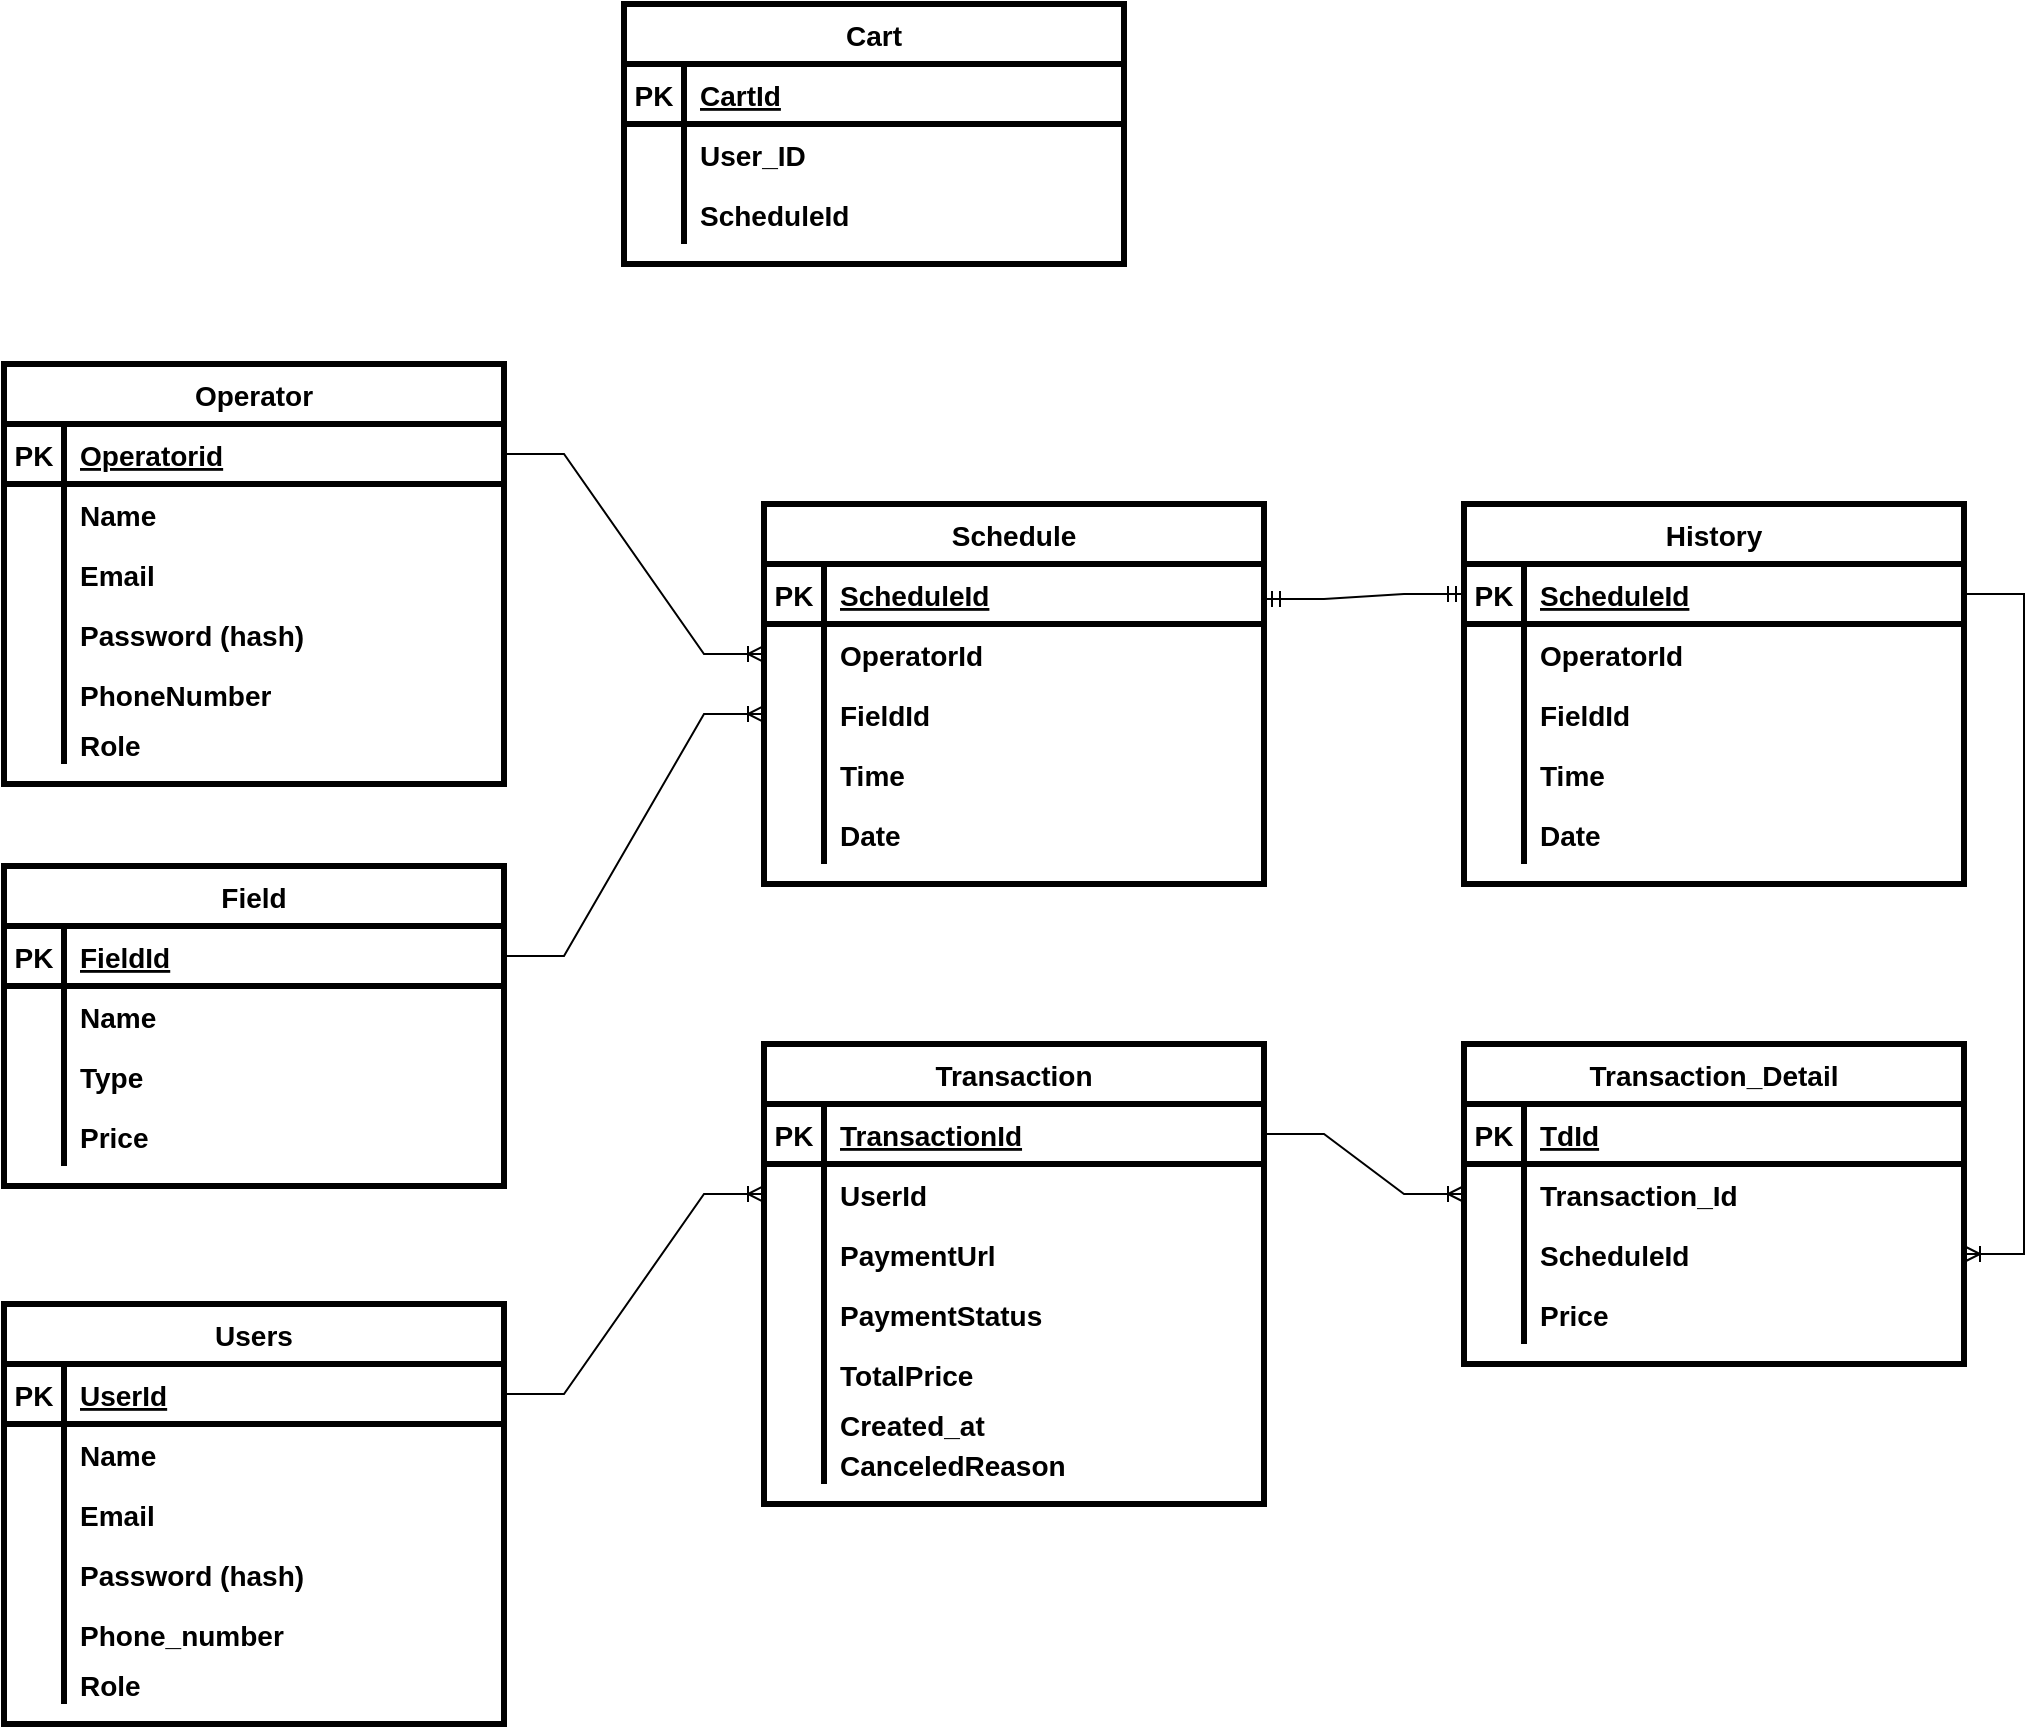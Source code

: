 <mxfile version="26.0.1" pages="2">
  <diagram id="wB9xh3l-fF7XPJZ6NTYN" name="Page-2">
    <mxGraphModel dx="1290" dy="1669" grid="1" gridSize="10" guides="1" tooltips="1" connect="1" arrows="1" fold="1" page="1" pageScale="1" pageWidth="850" pageHeight="1100" math="0" shadow="0">
      <root>
        <mxCell id="0" />
        <mxCell id="1" parent="0" />
        <mxCell id="JQ6N8_4p4mi3SfrsUXBf-1" value="Users" style="shape=table;startSize=30;container=1;collapsible=1;childLayout=tableLayout;fixedRows=1;rowLines=0;fontStyle=1;align=center;resizeLast=1;strokeWidth=3;fontSize=14;" parent="1" vertex="1">
          <mxGeometry x="350" y="50" width="250" height="210" as="geometry" />
        </mxCell>
        <mxCell id="JQ6N8_4p4mi3SfrsUXBf-2" value="" style="shape=partialRectangle;collapsible=0;dropTarget=0;pointerEvents=0;fillColor=none;points=[[0,0.5],[1,0.5]];portConstraint=eastwest;top=0;left=0;right=0;bottom=1;strokeWidth=3;fontSize=14;fontStyle=1" parent="JQ6N8_4p4mi3SfrsUXBf-1" vertex="1">
          <mxGeometry y="30" width="250" height="30" as="geometry" />
        </mxCell>
        <mxCell id="JQ6N8_4p4mi3SfrsUXBf-3" value="PK" style="shape=partialRectangle;overflow=hidden;connectable=0;fillColor=none;top=0;left=0;bottom=0;right=0;fontStyle=1;strokeWidth=3;fontSize=14;" parent="JQ6N8_4p4mi3SfrsUXBf-2" vertex="1">
          <mxGeometry width="30" height="30" as="geometry">
            <mxRectangle width="30" height="30" as="alternateBounds" />
          </mxGeometry>
        </mxCell>
        <mxCell id="JQ6N8_4p4mi3SfrsUXBf-4" value="UserId" style="shape=partialRectangle;overflow=hidden;connectable=0;fillColor=none;top=0;left=0;bottom=0;right=0;align=left;spacingLeft=6;fontStyle=5;strokeWidth=3;fontSize=14;" parent="JQ6N8_4p4mi3SfrsUXBf-2" vertex="1">
          <mxGeometry x="30" width="220" height="30" as="geometry">
            <mxRectangle width="220" height="30" as="alternateBounds" />
          </mxGeometry>
        </mxCell>
        <mxCell id="JQ6N8_4p4mi3SfrsUXBf-5" value="" style="shape=partialRectangle;collapsible=0;dropTarget=0;pointerEvents=0;fillColor=none;points=[[0,0.5],[1,0.5]];portConstraint=eastwest;top=0;left=0;right=0;bottom=0;strokeWidth=3;fontSize=14;fontStyle=1" parent="JQ6N8_4p4mi3SfrsUXBf-1" vertex="1">
          <mxGeometry y="60" width="250" height="30" as="geometry" />
        </mxCell>
        <mxCell id="JQ6N8_4p4mi3SfrsUXBf-6" value="" style="shape=partialRectangle;overflow=hidden;connectable=0;fillColor=none;top=0;left=0;bottom=0;right=0;strokeWidth=3;fontSize=14;fontStyle=1" parent="JQ6N8_4p4mi3SfrsUXBf-5" vertex="1">
          <mxGeometry width="30" height="30" as="geometry">
            <mxRectangle width="30" height="30" as="alternateBounds" />
          </mxGeometry>
        </mxCell>
        <mxCell id="JQ6N8_4p4mi3SfrsUXBf-7" value="Name" style="shape=partialRectangle;overflow=hidden;connectable=0;fillColor=none;top=0;left=0;bottom=0;right=0;align=left;spacingLeft=6;strokeWidth=3;fontSize=14;fontStyle=1" parent="JQ6N8_4p4mi3SfrsUXBf-5" vertex="1">
          <mxGeometry x="30" width="220" height="30" as="geometry">
            <mxRectangle width="220" height="30" as="alternateBounds" />
          </mxGeometry>
        </mxCell>
        <mxCell id="JQ6N8_4p4mi3SfrsUXBf-8" value="" style="shape=partialRectangle;collapsible=0;dropTarget=0;pointerEvents=0;fillColor=none;points=[[0,0.5],[1,0.5]];portConstraint=eastwest;top=0;left=0;right=0;bottom=0;strokeWidth=3;fontSize=14;fontStyle=1" parent="JQ6N8_4p4mi3SfrsUXBf-1" vertex="1">
          <mxGeometry y="90" width="250" height="30" as="geometry" />
        </mxCell>
        <mxCell id="JQ6N8_4p4mi3SfrsUXBf-9" value="" style="shape=partialRectangle;overflow=hidden;connectable=0;fillColor=none;top=0;left=0;bottom=0;right=0;strokeWidth=3;fontSize=14;fontStyle=1" parent="JQ6N8_4p4mi3SfrsUXBf-8" vertex="1">
          <mxGeometry width="30" height="30" as="geometry">
            <mxRectangle width="30" height="30" as="alternateBounds" />
          </mxGeometry>
        </mxCell>
        <mxCell id="JQ6N8_4p4mi3SfrsUXBf-10" value="Email" style="shape=partialRectangle;overflow=hidden;connectable=0;fillColor=none;top=0;left=0;bottom=0;right=0;align=left;spacingLeft=6;strokeWidth=3;fontSize=14;fontStyle=1" parent="JQ6N8_4p4mi3SfrsUXBf-8" vertex="1">
          <mxGeometry x="30" width="220" height="30" as="geometry">
            <mxRectangle width="220" height="30" as="alternateBounds" />
          </mxGeometry>
        </mxCell>
        <mxCell id="JQ6N8_4p4mi3SfrsUXBf-11" value="" style="shape=partialRectangle;collapsible=0;dropTarget=0;pointerEvents=0;fillColor=none;points=[[0,0.5],[1,0.5]];portConstraint=eastwest;top=0;left=0;right=0;bottom=0;strokeWidth=3;fontSize=14;fontStyle=1" parent="JQ6N8_4p4mi3SfrsUXBf-1" vertex="1">
          <mxGeometry y="120" width="250" height="30" as="geometry" />
        </mxCell>
        <mxCell id="JQ6N8_4p4mi3SfrsUXBf-12" value="" style="shape=partialRectangle;overflow=hidden;connectable=0;fillColor=none;top=0;left=0;bottom=0;right=0;strokeWidth=3;fontSize=14;fontStyle=1" parent="JQ6N8_4p4mi3SfrsUXBf-11" vertex="1">
          <mxGeometry width="30" height="30" as="geometry">
            <mxRectangle width="30" height="30" as="alternateBounds" />
          </mxGeometry>
        </mxCell>
        <mxCell id="JQ6N8_4p4mi3SfrsUXBf-13" value="Password (hash)" style="shape=partialRectangle;overflow=hidden;connectable=0;fillColor=none;top=0;left=0;bottom=0;right=0;align=left;spacingLeft=6;strokeWidth=3;fontSize=14;fontStyle=1" parent="JQ6N8_4p4mi3SfrsUXBf-11" vertex="1">
          <mxGeometry x="30" width="220" height="30" as="geometry">
            <mxRectangle width="220" height="30" as="alternateBounds" />
          </mxGeometry>
        </mxCell>
        <mxCell id="JQ6N8_4p4mi3SfrsUXBf-14" value="" style="shape=partialRectangle;collapsible=0;dropTarget=0;pointerEvents=0;fillColor=none;points=[[0,0.5],[1,0.5]];portConstraint=eastwest;top=0;left=0;right=0;bottom=0;strokeWidth=3;fontSize=14;fontStyle=1" parent="JQ6N8_4p4mi3SfrsUXBf-1" vertex="1">
          <mxGeometry y="150" width="250" height="30" as="geometry" />
        </mxCell>
        <mxCell id="JQ6N8_4p4mi3SfrsUXBf-15" value="" style="shape=partialRectangle;overflow=hidden;connectable=0;fillColor=none;top=0;left=0;bottom=0;right=0;strokeWidth=3;fontSize=14;fontStyle=1" parent="JQ6N8_4p4mi3SfrsUXBf-14" vertex="1">
          <mxGeometry width="30" height="30" as="geometry">
            <mxRectangle width="30" height="30" as="alternateBounds" />
          </mxGeometry>
        </mxCell>
        <mxCell id="JQ6N8_4p4mi3SfrsUXBf-16" value="Phone_number" style="shape=partialRectangle;overflow=hidden;connectable=0;fillColor=none;top=0;left=0;bottom=0;right=0;align=left;spacingLeft=6;strokeWidth=3;fontSize=14;fontStyle=1" parent="JQ6N8_4p4mi3SfrsUXBf-14" vertex="1">
          <mxGeometry x="30" width="220" height="30" as="geometry">
            <mxRectangle width="220" height="30" as="alternateBounds" />
          </mxGeometry>
        </mxCell>
        <mxCell id="JQ6N8_4p4mi3SfrsUXBf-17" value="" style="shape=partialRectangle;collapsible=0;dropTarget=0;pointerEvents=0;fillColor=none;points=[[0,0.5],[1,0.5]];portConstraint=eastwest;top=0;left=0;right=0;bottom=0;strokeWidth=3;fontSize=14;fontStyle=1" parent="JQ6N8_4p4mi3SfrsUXBf-1" vertex="1">
          <mxGeometry y="180" width="250" height="20" as="geometry" />
        </mxCell>
        <mxCell id="JQ6N8_4p4mi3SfrsUXBf-18" value="" style="shape=partialRectangle;overflow=hidden;connectable=0;fillColor=none;top=0;left=0;bottom=0;right=0;strokeWidth=3;fontSize=14;fontStyle=1" parent="JQ6N8_4p4mi3SfrsUXBf-17" vertex="1">
          <mxGeometry width="30" height="20" as="geometry">
            <mxRectangle width="30" height="20" as="alternateBounds" />
          </mxGeometry>
        </mxCell>
        <mxCell id="JQ6N8_4p4mi3SfrsUXBf-19" value="Role" style="shape=partialRectangle;overflow=hidden;connectable=0;fillColor=none;top=0;left=0;bottom=0;right=0;align=left;spacingLeft=6;strokeWidth=3;fontSize=14;fontStyle=1" parent="JQ6N8_4p4mi3SfrsUXBf-17" vertex="1">
          <mxGeometry x="30" width="220" height="20" as="geometry">
            <mxRectangle width="220" height="20" as="alternateBounds" />
          </mxGeometry>
        </mxCell>
        <mxCell id="JQ6N8_4p4mi3SfrsUXBf-20" value="Field" style="shape=table;startSize=30;container=1;collapsible=1;childLayout=tableLayout;fixedRows=1;rowLines=0;fontStyle=1;align=center;resizeLast=1;strokeWidth=3;fontSize=14;" parent="1" vertex="1">
          <mxGeometry x="350" y="-169" width="250" height="160" as="geometry" />
        </mxCell>
        <mxCell id="JQ6N8_4p4mi3SfrsUXBf-21" value="" style="shape=partialRectangle;collapsible=0;dropTarget=0;pointerEvents=0;fillColor=none;points=[[0,0.5],[1,0.5]];portConstraint=eastwest;top=0;left=0;right=0;bottom=1;strokeWidth=3;fontSize=14;fontStyle=1" parent="JQ6N8_4p4mi3SfrsUXBf-20" vertex="1">
          <mxGeometry y="30" width="250" height="30" as="geometry" />
        </mxCell>
        <mxCell id="JQ6N8_4p4mi3SfrsUXBf-22" value="PK" style="shape=partialRectangle;overflow=hidden;connectable=0;fillColor=none;top=0;left=0;bottom=0;right=0;fontStyle=1;strokeWidth=3;fontSize=14;" parent="JQ6N8_4p4mi3SfrsUXBf-21" vertex="1">
          <mxGeometry width="30" height="30" as="geometry">
            <mxRectangle width="30" height="30" as="alternateBounds" />
          </mxGeometry>
        </mxCell>
        <mxCell id="JQ6N8_4p4mi3SfrsUXBf-23" value="FieldId" style="shape=partialRectangle;overflow=hidden;connectable=0;fillColor=none;top=0;left=0;bottom=0;right=0;align=left;spacingLeft=6;fontStyle=5;strokeWidth=3;fontSize=14;" parent="JQ6N8_4p4mi3SfrsUXBf-21" vertex="1">
          <mxGeometry x="30" width="220" height="30" as="geometry">
            <mxRectangle width="220" height="30" as="alternateBounds" />
          </mxGeometry>
        </mxCell>
        <mxCell id="JQ6N8_4p4mi3SfrsUXBf-24" value="" style="shape=partialRectangle;collapsible=0;dropTarget=0;pointerEvents=0;fillColor=none;points=[[0,0.5],[1,0.5]];portConstraint=eastwest;top=0;left=0;right=0;bottom=0;strokeWidth=3;fontSize=14;fontStyle=1" parent="JQ6N8_4p4mi3SfrsUXBf-20" vertex="1">
          <mxGeometry y="60" width="250" height="30" as="geometry" />
        </mxCell>
        <mxCell id="JQ6N8_4p4mi3SfrsUXBf-25" value="" style="shape=partialRectangle;overflow=hidden;connectable=0;fillColor=none;top=0;left=0;bottom=0;right=0;strokeWidth=3;fontSize=14;fontStyle=1" parent="JQ6N8_4p4mi3SfrsUXBf-24" vertex="1">
          <mxGeometry width="30" height="30" as="geometry">
            <mxRectangle width="30" height="30" as="alternateBounds" />
          </mxGeometry>
        </mxCell>
        <mxCell id="JQ6N8_4p4mi3SfrsUXBf-26" value="Name" style="shape=partialRectangle;overflow=hidden;connectable=0;fillColor=none;top=0;left=0;bottom=0;right=0;align=left;spacingLeft=6;strokeWidth=3;fontSize=14;fontStyle=1" parent="JQ6N8_4p4mi3SfrsUXBf-24" vertex="1">
          <mxGeometry x="30" width="220" height="30" as="geometry">
            <mxRectangle width="220" height="30" as="alternateBounds" />
          </mxGeometry>
        </mxCell>
        <mxCell id="JQ6N8_4p4mi3SfrsUXBf-27" value="" style="shape=partialRectangle;collapsible=0;dropTarget=0;pointerEvents=0;fillColor=none;points=[[0,0.5],[1,0.5]];portConstraint=eastwest;top=0;left=0;right=0;bottom=0;strokeWidth=3;fontSize=14;fontStyle=1" parent="JQ6N8_4p4mi3SfrsUXBf-20" vertex="1">
          <mxGeometry y="90" width="250" height="30" as="geometry" />
        </mxCell>
        <mxCell id="JQ6N8_4p4mi3SfrsUXBf-28" value="" style="shape=partialRectangle;overflow=hidden;connectable=0;fillColor=none;top=0;left=0;bottom=0;right=0;strokeWidth=3;fontSize=14;fontStyle=1" parent="JQ6N8_4p4mi3SfrsUXBf-27" vertex="1">
          <mxGeometry width="30" height="30" as="geometry">
            <mxRectangle width="30" height="30" as="alternateBounds" />
          </mxGeometry>
        </mxCell>
        <mxCell id="JQ6N8_4p4mi3SfrsUXBf-29" value="Type" style="shape=partialRectangle;overflow=hidden;connectable=0;fillColor=none;top=0;left=0;bottom=0;right=0;align=left;spacingLeft=6;strokeWidth=3;fontSize=14;fontStyle=1" parent="JQ6N8_4p4mi3SfrsUXBf-27" vertex="1">
          <mxGeometry x="30" width="220" height="30" as="geometry">
            <mxRectangle width="220" height="30" as="alternateBounds" />
          </mxGeometry>
        </mxCell>
        <mxCell id="JQ6N8_4p4mi3SfrsUXBf-30" value="" style="shape=partialRectangle;collapsible=0;dropTarget=0;pointerEvents=0;fillColor=none;points=[[0,0.5],[1,0.5]];portConstraint=eastwest;top=0;left=0;right=0;bottom=0;strokeWidth=3;fontSize=14;fontStyle=1" parent="JQ6N8_4p4mi3SfrsUXBf-20" vertex="1">
          <mxGeometry y="120" width="250" height="30" as="geometry" />
        </mxCell>
        <mxCell id="JQ6N8_4p4mi3SfrsUXBf-31" value="" style="shape=partialRectangle;overflow=hidden;connectable=0;fillColor=none;top=0;left=0;bottom=0;right=0;strokeWidth=3;fontSize=14;fontStyle=1" parent="JQ6N8_4p4mi3SfrsUXBf-30" vertex="1">
          <mxGeometry width="30" height="30" as="geometry">
            <mxRectangle width="30" height="30" as="alternateBounds" />
          </mxGeometry>
        </mxCell>
        <mxCell id="JQ6N8_4p4mi3SfrsUXBf-32" value="Price" style="shape=partialRectangle;overflow=hidden;connectable=0;fillColor=none;top=0;left=0;bottom=0;right=0;align=left;spacingLeft=6;strokeWidth=3;fontSize=14;fontStyle=1" parent="JQ6N8_4p4mi3SfrsUXBf-30" vertex="1">
          <mxGeometry x="30" width="220" height="30" as="geometry">
            <mxRectangle width="220" height="30" as="alternateBounds" />
          </mxGeometry>
        </mxCell>
        <mxCell id="JQ6N8_4p4mi3SfrsUXBf-39" value="Transaction" style="shape=table;startSize=30;container=1;collapsible=1;childLayout=tableLayout;fixedRows=1;rowLines=0;fontStyle=1;align=center;resizeLast=1;strokeWidth=3;fontSize=14;" parent="1" vertex="1">
          <mxGeometry x="730" y="-80" width="250" height="230" as="geometry" />
        </mxCell>
        <mxCell id="JQ6N8_4p4mi3SfrsUXBf-40" value="" style="shape=partialRectangle;collapsible=0;dropTarget=0;pointerEvents=0;fillColor=none;points=[[0,0.5],[1,0.5]];portConstraint=eastwest;top=0;left=0;right=0;bottom=1;strokeWidth=3;fontSize=14;fontStyle=1" parent="JQ6N8_4p4mi3SfrsUXBf-39" vertex="1">
          <mxGeometry y="30" width="250" height="30" as="geometry" />
        </mxCell>
        <mxCell id="JQ6N8_4p4mi3SfrsUXBf-41" value="PK" style="shape=partialRectangle;overflow=hidden;connectable=0;fillColor=none;top=0;left=0;bottom=0;right=0;fontStyle=1;strokeWidth=3;fontSize=14;" parent="JQ6N8_4p4mi3SfrsUXBf-40" vertex="1">
          <mxGeometry width="30" height="30" as="geometry">
            <mxRectangle width="30" height="30" as="alternateBounds" />
          </mxGeometry>
        </mxCell>
        <mxCell id="JQ6N8_4p4mi3SfrsUXBf-42" value="TransactionId" style="shape=partialRectangle;overflow=hidden;connectable=0;fillColor=none;top=0;left=0;bottom=0;right=0;align=left;spacingLeft=6;fontStyle=5;strokeWidth=3;fontSize=14;" parent="JQ6N8_4p4mi3SfrsUXBf-40" vertex="1">
          <mxGeometry x="30" width="220" height="30" as="geometry">
            <mxRectangle width="220" height="30" as="alternateBounds" />
          </mxGeometry>
        </mxCell>
        <mxCell id="JQ6N8_4p4mi3SfrsUXBf-43" value="" style="shape=partialRectangle;collapsible=0;dropTarget=0;pointerEvents=0;fillColor=none;points=[[0,0.5],[1,0.5]];portConstraint=eastwest;top=0;left=0;right=0;bottom=0;strokeWidth=3;fontSize=14;fontStyle=1" parent="JQ6N8_4p4mi3SfrsUXBf-39" vertex="1">
          <mxGeometry y="60" width="250" height="30" as="geometry" />
        </mxCell>
        <mxCell id="JQ6N8_4p4mi3SfrsUXBf-44" value="" style="shape=partialRectangle;overflow=hidden;connectable=0;fillColor=none;top=0;left=0;bottom=0;right=0;strokeWidth=3;fontSize=14;fontStyle=1" parent="JQ6N8_4p4mi3SfrsUXBf-43" vertex="1">
          <mxGeometry width="30" height="30" as="geometry">
            <mxRectangle width="30" height="30" as="alternateBounds" />
          </mxGeometry>
        </mxCell>
        <mxCell id="JQ6N8_4p4mi3SfrsUXBf-45" value="UserId" style="shape=partialRectangle;overflow=hidden;connectable=0;fillColor=none;top=0;left=0;bottom=0;right=0;align=left;spacingLeft=6;strokeWidth=3;fontSize=14;fontStyle=1" parent="JQ6N8_4p4mi3SfrsUXBf-43" vertex="1">
          <mxGeometry x="30" width="220" height="30" as="geometry">
            <mxRectangle width="220" height="30" as="alternateBounds" />
          </mxGeometry>
        </mxCell>
        <mxCell id="hkGZYM-SOCb4rJhINRy--27" value="" style="shape=partialRectangle;collapsible=0;dropTarget=0;pointerEvents=0;fillColor=none;points=[[0,0.5],[1,0.5]];portConstraint=eastwest;top=0;left=0;right=0;bottom=0;strokeWidth=3;fontSize=14;fontStyle=1" parent="JQ6N8_4p4mi3SfrsUXBf-39" vertex="1">
          <mxGeometry y="90" width="250" height="30" as="geometry" />
        </mxCell>
        <mxCell id="hkGZYM-SOCb4rJhINRy--28" value="" style="shape=partialRectangle;overflow=hidden;connectable=0;fillColor=none;top=0;left=0;bottom=0;right=0;strokeWidth=3;fontSize=14;fontStyle=1" parent="hkGZYM-SOCb4rJhINRy--27" vertex="1">
          <mxGeometry width="30" height="30" as="geometry">
            <mxRectangle width="30" height="30" as="alternateBounds" />
          </mxGeometry>
        </mxCell>
        <mxCell id="hkGZYM-SOCb4rJhINRy--29" value="PaymentUrl" style="shape=partialRectangle;overflow=hidden;connectable=0;fillColor=none;top=0;left=0;bottom=0;right=0;align=left;spacingLeft=6;strokeWidth=3;fontSize=14;fontStyle=1" parent="hkGZYM-SOCb4rJhINRy--27" vertex="1">
          <mxGeometry x="30" width="220" height="30" as="geometry">
            <mxRectangle width="220" height="30" as="alternateBounds" />
          </mxGeometry>
        </mxCell>
        <mxCell id="JQ6N8_4p4mi3SfrsUXBf-49" value="" style="shape=partialRectangle;collapsible=0;dropTarget=0;pointerEvents=0;fillColor=none;points=[[0,0.5],[1,0.5]];portConstraint=eastwest;top=0;left=0;right=0;bottom=0;strokeWidth=3;fontSize=14;fontStyle=1" parent="JQ6N8_4p4mi3SfrsUXBf-39" vertex="1">
          <mxGeometry y="120" width="250" height="30" as="geometry" />
        </mxCell>
        <mxCell id="JQ6N8_4p4mi3SfrsUXBf-50" value="" style="shape=partialRectangle;overflow=hidden;connectable=0;fillColor=none;top=0;left=0;bottom=0;right=0;strokeWidth=3;fontSize=14;fontStyle=1" parent="JQ6N8_4p4mi3SfrsUXBf-49" vertex="1">
          <mxGeometry width="30" height="30" as="geometry">
            <mxRectangle width="30" height="30" as="alternateBounds" />
          </mxGeometry>
        </mxCell>
        <mxCell id="JQ6N8_4p4mi3SfrsUXBf-51" value="PaymentStatus" style="shape=partialRectangle;overflow=hidden;connectable=0;fillColor=none;top=0;left=0;bottom=0;right=0;align=left;spacingLeft=6;strokeWidth=3;fontSize=14;fontStyle=1" parent="JQ6N8_4p4mi3SfrsUXBf-49" vertex="1">
          <mxGeometry x="30" width="220" height="30" as="geometry">
            <mxRectangle width="220" height="30" as="alternateBounds" />
          </mxGeometry>
        </mxCell>
        <mxCell id="hkGZYM-SOCb4rJhINRy--30" value="" style="shape=partialRectangle;collapsible=0;dropTarget=0;pointerEvents=0;fillColor=none;points=[[0,0.5],[1,0.5]];portConstraint=eastwest;top=0;left=0;right=0;bottom=0;strokeWidth=3;fontSize=14;fontStyle=1" parent="JQ6N8_4p4mi3SfrsUXBf-39" vertex="1">
          <mxGeometry y="150" width="250" height="30" as="geometry" />
        </mxCell>
        <mxCell id="hkGZYM-SOCb4rJhINRy--31" value="" style="shape=partialRectangle;overflow=hidden;connectable=0;fillColor=none;top=0;left=0;bottom=0;right=0;strokeWidth=3;fontSize=14;fontStyle=1" parent="hkGZYM-SOCb4rJhINRy--30" vertex="1">
          <mxGeometry width="30" height="30" as="geometry">
            <mxRectangle width="30" height="30" as="alternateBounds" />
          </mxGeometry>
        </mxCell>
        <mxCell id="hkGZYM-SOCb4rJhINRy--32" value="TotalPrice" style="shape=partialRectangle;overflow=hidden;connectable=0;fillColor=none;top=0;left=0;bottom=0;right=0;align=left;spacingLeft=6;strokeWidth=3;fontSize=14;fontStyle=1" parent="hkGZYM-SOCb4rJhINRy--30" vertex="1">
          <mxGeometry x="30" width="220" height="30" as="geometry">
            <mxRectangle width="220" height="30" as="alternateBounds" />
          </mxGeometry>
        </mxCell>
        <mxCell id="JQ6N8_4p4mi3SfrsUXBf-77" value="" style="shape=partialRectangle;collapsible=0;dropTarget=0;pointerEvents=0;fillColor=none;points=[[0,0.5],[1,0.5]];portConstraint=eastwest;top=0;left=0;right=0;bottom=0;strokeWidth=3;fontSize=14;fontStyle=1" parent="JQ6N8_4p4mi3SfrsUXBf-39" vertex="1">
          <mxGeometry y="180" width="250" height="20" as="geometry" />
        </mxCell>
        <mxCell id="JQ6N8_4p4mi3SfrsUXBf-78" value="" style="shape=partialRectangle;overflow=hidden;connectable=0;fillColor=none;top=0;left=0;bottom=0;right=0;strokeWidth=3;fontSize=14;fontStyle=1" parent="JQ6N8_4p4mi3SfrsUXBf-77" vertex="1">
          <mxGeometry width="30" height="20" as="geometry">
            <mxRectangle width="30" height="20" as="alternateBounds" />
          </mxGeometry>
        </mxCell>
        <mxCell id="JQ6N8_4p4mi3SfrsUXBf-79" value="Created_at" style="shape=partialRectangle;overflow=hidden;connectable=0;fillColor=none;top=0;left=0;bottom=0;right=0;align=left;spacingLeft=6;strokeWidth=3;fontSize=14;fontStyle=1" parent="JQ6N8_4p4mi3SfrsUXBf-77" vertex="1">
          <mxGeometry x="30" width="220" height="20" as="geometry">
            <mxRectangle width="220" height="20" as="alternateBounds" />
          </mxGeometry>
        </mxCell>
        <mxCell id="hkGZYM-SOCb4rJhINRy--33" value="" style="shape=partialRectangle;collapsible=0;dropTarget=0;pointerEvents=0;fillColor=none;points=[[0,0.5],[1,0.5]];portConstraint=eastwest;top=0;left=0;right=0;bottom=0;strokeWidth=3;fontSize=14;fontStyle=1" parent="JQ6N8_4p4mi3SfrsUXBf-39" vertex="1">
          <mxGeometry y="200" width="250" height="20" as="geometry" />
        </mxCell>
        <mxCell id="hkGZYM-SOCb4rJhINRy--34" value="" style="shape=partialRectangle;overflow=hidden;connectable=0;fillColor=none;top=0;left=0;bottom=0;right=0;strokeWidth=3;fontSize=14;fontStyle=1" parent="hkGZYM-SOCb4rJhINRy--33" vertex="1">
          <mxGeometry width="30" height="20" as="geometry">
            <mxRectangle width="30" height="20" as="alternateBounds" />
          </mxGeometry>
        </mxCell>
        <mxCell id="hkGZYM-SOCb4rJhINRy--35" value="CanceledReason" style="shape=partialRectangle;overflow=hidden;connectable=0;fillColor=none;top=0;left=0;bottom=0;right=0;align=left;spacingLeft=6;strokeWidth=3;fontSize=14;fontStyle=1" parent="hkGZYM-SOCb4rJhINRy--33" vertex="1">
          <mxGeometry x="30" width="220" height="20" as="geometry">
            <mxRectangle width="220" height="20" as="alternateBounds" />
          </mxGeometry>
        </mxCell>
        <mxCell id="JQ6N8_4p4mi3SfrsUXBf-82" value="" style="edgeStyle=entityRelationEdgeStyle;fontSize=12;html=1;endArrow=ERoneToMany;rounded=0;exitX=1;exitY=0.5;exitDx=0;exitDy=0;entryX=0;entryY=0.5;entryDx=0;entryDy=0;" parent="1" source="JQ6N8_4p4mi3SfrsUXBf-2" target="JQ6N8_4p4mi3SfrsUXBf-43" edge="1">
          <mxGeometry width="100" height="100" relative="1" as="geometry">
            <mxPoint x="660" y="270" as="sourcePoint" />
            <mxPoint x="760" y="170" as="targetPoint" />
          </mxGeometry>
        </mxCell>
        <mxCell id="0uyxg_sICJz0CzOmlBa2-23" value="Transaction_Detail" style="shape=table;startSize=30;container=1;collapsible=1;childLayout=tableLayout;fixedRows=1;rowLines=0;fontStyle=1;align=center;resizeLast=1;strokeWidth=3;fontSize=14;" parent="1" vertex="1">
          <mxGeometry x="1080" y="-80" width="250" height="160" as="geometry" />
        </mxCell>
        <mxCell id="0uyxg_sICJz0CzOmlBa2-24" value="" style="shape=partialRectangle;collapsible=0;dropTarget=0;pointerEvents=0;fillColor=none;points=[[0,0.5],[1,0.5]];portConstraint=eastwest;top=0;left=0;right=0;bottom=1;strokeWidth=3;fontSize=14;fontStyle=1" parent="0uyxg_sICJz0CzOmlBa2-23" vertex="1">
          <mxGeometry y="30" width="250" height="30" as="geometry" />
        </mxCell>
        <mxCell id="0uyxg_sICJz0CzOmlBa2-25" value="PK" style="shape=partialRectangle;overflow=hidden;connectable=0;fillColor=none;top=0;left=0;bottom=0;right=0;fontStyle=1;strokeWidth=3;fontSize=14;" parent="0uyxg_sICJz0CzOmlBa2-24" vertex="1">
          <mxGeometry width="30" height="30" as="geometry">
            <mxRectangle width="30" height="30" as="alternateBounds" />
          </mxGeometry>
        </mxCell>
        <mxCell id="0uyxg_sICJz0CzOmlBa2-26" value="TdId" style="shape=partialRectangle;overflow=hidden;connectable=0;fillColor=none;top=0;left=0;bottom=0;right=0;align=left;spacingLeft=6;fontStyle=5;strokeWidth=3;fontSize=14;" parent="0uyxg_sICJz0CzOmlBa2-24" vertex="1">
          <mxGeometry x="30" width="220" height="30" as="geometry">
            <mxRectangle width="220" height="30" as="alternateBounds" />
          </mxGeometry>
        </mxCell>
        <mxCell id="0uyxg_sICJz0CzOmlBa2-27" value="" style="shape=partialRectangle;collapsible=0;dropTarget=0;pointerEvents=0;fillColor=none;points=[[0,0.5],[1,0.5]];portConstraint=eastwest;top=0;left=0;right=0;bottom=0;strokeWidth=3;fontSize=14;fontStyle=1" parent="0uyxg_sICJz0CzOmlBa2-23" vertex="1">
          <mxGeometry y="60" width="250" height="30" as="geometry" />
        </mxCell>
        <mxCell id="0uyxg_sICJz0CzOmlBa2-28" value="" style="shape=partialRectangle;overflow=hidden;connectable=0;fillColor=none;top=0;left=0;bottom=0;right=0;strokeWidth=3;fontSize=14;fontStyle=1" parent="0uyxg_sICJz0CzOmlBa2-27" vertex="1">
          <mxGeometry width="30" height="30" as="geometry">
            <mxRectangle width="30" height="30" as="alternateBounds" />
          </mxGeometry>
        </mxCell>
        <mxCell id="0uyxg_sICJz0CzOmlBa2-29" value="Transaction_Id" style="shape=partialRectangle;overflow=hidden;connectable=0;fillColor=none;top=0;left=0;bottom=0;right=0;align=left;spacingLeft=6;strokeWidth=3;fontSize=14;fontStyle=1" parent="0uyxg_sICJz0CzOmlBa2-27" vertex="1">
          <mxGeometry x="30" width="220" height="30" as="geometry">
            <mxRectangle width="220" height="30" as="alternateBounds" />
          </mxGeometry>
        </mxCell>
        <mxCell id="0uyxg_sICJz0CzOmlBa2-30" value="" style="shape=partialRectangle;collapsible=0;dropTarget=0;pointerEvents=0;fillColor=none;points=[[0,0.5],[1,0.5]];portConstraint=eastwest;top=0;left=0;right=0;bottom=0;strokeWidth=3;fontSize=14;fontStyle=1" parent="0uyxg_sICJz0CzOmlBa2-23" vertex="1">
          <mxGeometry y="90" width="250" height="30" as="geometry" />
        </mxCell>
        <mxCell id="0uyxg_sICJz0CzOmlBa2-31" value="" style="shape=partialRectangle;overflow=hidden;connectable=0;fillColor=none;top=0;left=0;bottom=0;right=0;strokeWidth=3;fontSize=14;fontStyle=1" parent="0uyxg_sICJz0CzOmlBa2-30" vertex="1">
          <mxGeometry width="30" height="30" as="geometry">
            <mxRectangle width="30" height="30" as="alternateBounds" />
          </mxGeometry>
        </mxCell>
        <mxCell id="0uyxg_sICJz0CzOmlBa2-32" value="ScheduleId" style="shape=partialRectangle;overflow=hidden;connectable=0;fillColor=none;top=0;left=0;bottom=0;right=0;align=left;spacingLeft=6;strokeWidth=3;fontSize=14;fontStyle=1" parent="0uyxg_sICJz0CzOmlBa2-30" vertex="1">
          <mxGeometry x="30" width="220" height="30" as="geometry">
            <mxRectangle width="220" height="30" as="alternateBounds" />
          </mxGeometry>
        </mxCell>
        <mxCell id="0uyxg_sICJz0CzOmlBa2-33" value="" style="shape=partialRectangle;collapsible=0;dropTarget=0;pointerEvents=0;fillColor=none;points=[[0,0.5],[1,0.5]];portConstraint=eastwest;top=0;left=0;right=0;bottom=0;strokeWidth=3;fontSize=14;fontStyle=1" parent="0uyxg_sICJz0CzOmlBa2-23" vertex="1">
          <mxGeometry y="120" width="250" height="30" as="geometry" />
        </mxCell>
        <mxCell id="0uyxg_sICJz0CzOmlBa2-34" value="" style="shape=partialRectangle;overflow=hidden;connectable=0;fillColor=none;top=0;left=0;bottom=0;right=0;strokeWidth=3;fontSize=14;fontStyle=1" parent="0uyxg_sICJz0CzOmlBa2-33" vertex="1">
          <mxGeometry width="30" height="30" as="geometry">
            <mxRectangle width="30" height="30" as="alternateBounds" />
          </mxGeometry>
        </mxCell>
        <mxCell id="0uyxg_sICJz0CzOmlBa2-35" value="Price" style="shape=partialRectangle;overflow=hidden;connectable=0;fillColor=none;top=0;left=0;bottom=0;right=0;align=left;spacingLeft=6;strokeWidth=3;fontSize=14;fontStyle=1" parent="0uyxg_sICJz0CzOmlBa2-33" vertex="1">
          <mxGeometry x="30" width="220" height="30" as="geometry">
            <mxRectangle width="220" height="30" as="alternateBounds" />
          </mxGeometry>
        </mxCell>
        <mxCell id="0uyxg_sICJz0CzOmlBa2-45" value="Cart" style="shape=table;startSize=30;container=1;collapsible=1;childLayout=tableLayout;fixedRows=1;rowLines=0;fontStyle=1;align=center;resizeLast=1;strokeWidth=3;fontSize=14;" parent="1" vertex="1">
          <mxGeometry x="660" y="-600" width="250" height="130" as="geometry" />
        </mxCell>
        <mxCell id="0uyxg_sICJz0CzOmlBa2-46" value="" style="shape=partialRectangle;collapsible=0;dropTarget=0;pointerEvents=0;fillColor=none;points=[[0,0.5],[1,0.5]];portConstraint=eastwest;top=0;left=0;right=0;bottom=1;strokeWidth=3;fontSize=14;fontStyle=1" parent="0uyxg_sICJz0CzOmlBa2-45" vertex="1">
          <mxGeometry y="30" width="250" height="30" as="geometry" />
        </mxCell>
        <mxCell id="0uyxg_sICJz0CzOmlBa2-47" value="PK" style="shape=partialRectangle;overflow=hidden;connectable=0;fillColor=none;top=0;left=0;bottom=0;right=0;fontStyle=1;strokeWidth=3;fontSize=14;" parent="0uyxg_sICJz0CzOmlBa2-46" vertex="1">
          <mxGeometry width="30" height="30" as="geometry">
            <mxRectangle width="30" height="30" as="alternateBounds" />
          </mxGeometry>
        </mxCell>
        <mxCell id="0uyxg_sICJz0CzOmlBa2-48" value="CartId" style="shape=partialRectangle;overflow=hidden;connectable=0;fillColor=none;top=0;left=0;bottom=0;right=0;align=left;spacingLeft=6;fontStyle=5;strokeWidth=3;fontSize=14;" parent="0uyxg_sICJz0CzOmlBa2-46" vertex="1">
          <mxGeometry x="30" width="220" height="30" as="geometry">
            <mxRectangle width="220" height="30" as="alternateBounds" />
          </mxGeometry>
        </mxCell>
        <mxCell id="0uyxg_sICJz0CzOmlBa2-49" value="" style="shape=partialRectangle;collapsible=0;dropTarget=0;pointerEvents=0;fillColor=none;points=[[0,0.5],[1,0.5]];portConstraint=eastwest;top=0;left=0;right=0;bottom=0;strokeWidth=3;fontSize=14;fontStyle=1" parent="0uyxg_sICJz0CzOmlBa2-45" vertex="1">
          <mxGeometry y="60" width="250" height="30" as="geometry" />
        </mxCell>
        <mxCell id="0uyxg_sICJz0CzOmlBa2-50" value="" style="shape=partialRectangle;overflow=hidden;connectable=0;fillColor=none;top=0;left=0;bottom=0;right=0;strokeWidth=3;fontSize=14;fontStyle=1" parent="0uyxg_sICJz0CzOmlBa2-49" vertex="1">
          <mxGeometry width="30" height="30" as="geometry">
            <mxRectangle width="30" height="30" as="alternateBounds" />
          </mxGeometry>
        </mxCell>
        <mxCell id="0uyxg_sICJz0CzOmlBa2-51" value="User_ID" style="shape=partialRectangle;overflow=hidden;connectable=0;fillColor=none;top=0;left=0;bottom=0;right=0;align=left;spacingLeft=6;strokeWidth=3;fontSize=14;fontStyle=1" parent="0uyxg_sICJz0CzOmlBa2-49" vertex="1">
          <mxGeometry x="30" width="220" height="30" as="geometry">
            <mxRectangle width="220" height="30" as="alternateBounds" />
          </mxGeometry>
        </mxCell>
        <mxCell id="0uyxg_sICJz0CzOmlBa2-52" value="" style="shape=partialRectangle;collapsible=0;dropTarget=0;pointerEvents=0;fillColor=none;points=[[0,0.5],[1,0.5]];portConstraint=eastwest;top=0;left=0;right=0;bottom=0;strokeWidth=3;fontSize=14;fontStyle=1" parent="0uyxg_sICJz0CzOmlBa2-45" vertex="1">
          <mxGeometry y="90" width="250" height="30" as="geometry" />
        </mxCell>
        <mxCell id="0uyxg_sICJz0CzOmlBa2-53" value="" style="shape=partialRectangle;overflow=hidden;connectable=0;fillColor=none;top=0;left=0;bottom=0;right=0;strokeWidth=3;fontSize=14;fontStyle=1" parent="0uyxg_sICJz0CzOmlBa2-52" vertex="1">
          <mxGeometry width="30" height="30" as="geometry">
            <mxRectangle width="30" height="30" as="alternateBounds" />
          </mxGeometry>
        </mxCell>
        <mxCell id="0uyxg_sICJz0CzOmlBa2-54" value="ScheduleId" style="shape=partialRectangle;overflow=hidden;connectable=0;fillColor=none;top=0;left=0;bottom=0;right=0;align=left;spacingLeft=6;strokeWidth=3;fontSize=14;fontStyle=1" parent="0uyxg_sICJz0CzOmlBa2-52" vertex="1">
          <mxGeometry x="30" width="220" height="30" as="geometry">
            <mxRectangle width="220" height="30" as="alternateBounds" />
          </mxGeometry>
        </mxCell>
        <mxCell id="hkGZYM-SOCb4rJhINRy--2" value="Operator" style="shape=table;startSize=30;container=1;collapsible=1;childLayout=tableLayout;fixedRows=1;rowLines=0;fontStyle=1;align=center;resizeLast=1;strokeWidth=3;fontSize=14;" parent="1" vertex="1">
          <mxGeometry x="350" y="-420" width="250" height="210" as="geometry" />
        </mxCell>
        <mxCell id="hkGZYM-SOCb4rJhINRy--3" value="" style="shape=partialRectangle;collapsible=0;dropTarget=0;pointerEvents=0;fillColor=none;points=[[0,0.5],[1,0.5]];portConstraint=eastwest;top=0;left=0;right=0;bottom=1;strokeWidth=3;fontSize=14;fontStyle=1" parent="hkGZYM-SOCb4rJhINRy--2" vertex="1">
          <mxGeometry y="30" width="250" height="30" as="geometry" />
        </mxCell>
        <mxCell id="hkGZYM-SOCb4rJhINRy--4" value="PK" style="shape=partialRectangle;overflow=hidden;connectable=0;fillColor=none;top=0;left=0;bottom=0;right=0;fontStyle=1;strokeWidth=3;fontSize=14;" parent="hkGZYM-SOCb4rJhINRy--3" vertex="1">
          <mxGeometry width="30" height="30" as="geometry">
            <mxRectangle width="30" height="30" as="alternateBounds" />
          </mxGeometry>
        </mxCell>
        <mxCell id="hkGZYM-SOCb4rJhINRy--5" value="Operatorid" style="shape=partialRectangle;overflow=hidden;connectable=0;fillColor=none;top=0;left=0;bottom=0;right=0;align=left;spacingLeft=6;fontStyle=5;strokeWidth=3;fontSize=14;" parent="hkGZYM-SOCb4rJhINRy--3" vertex="1">
          <mxGeometry x="30" width="220" height="30" as="geometry">
            <mxRectangle width="220" height="30" as="alternateBounds" />
          </mxGeometry>
        </mxCell>
        <mxCell id="hkGZYM-SOCb4rJhINRy--6" value="" style="shape=partialRectangle;collapsible=0;dropTarget=0;pointerEvents=0;fillColor=none;points=[[0,0.5],[1,0.5]];portConstraint=eastwest;top=0;left=0;right=0;bottom=0;strokeWidth=3;fontSize=14;fontStyle=1" parent="hkGZYM-SOCb4rJhINRy--2" vertex="1">
          <mxGeometry y="60" width="250" height="30" as="geometry" />
        </mxCell>
        <mxCell id="hkGZYM-SOCb4rJhINRy--7" value="" style="shape=partialRectangle;overflow=hidden;connectable=0;fillColor=none;top=0;left=0;bottom=0;right=0;strokeWidth=3;fontSize=14;fontStyle=1" parent="hkGZYM-SOCb4rJhINRy--6" vertex="1">
          <mxGeometry width="30" height="30" as="geometry">
            <mxRectangle width="30" height="30" as="alternateBounds" />
          </mxGeometry>
        </mxCell>
        <mxCell id="hkGZYM-SOCb4rJhINRy--8" value="Name" style="shape=partialRectangle;overflow=hidden;connectable=0;fillColor=none;top=0;left=0;bottom=0;right=0;align=left;spacingLeft=6;strokeWidth=3;fontSize=14;fontStyle=1" parent="hkGZYM-SOCb4rJhINRy--6" vertex="1">
          <mxGeometry x="30" width="220" height="30" as="geometry">
            <mxRectangle width="220" height="30" as="alternateBounds" />
          </mxGeometry>
        </mxCell>
        <mxCell id="hkGZYM-SOCb4rJhINRy--9" value="" style="shape=partialRectangle;collapsible=0;dropTarget=0;pointerEvents=0;fillColor=none;points=[[0,0.5],[1,0.5]];portConstraint=eastwest;top=0;left=0;right=0;bottom=0;strokeWidth=3;fontSize=14;fontStyle=1" parent="hkGZYM-SOCb4rJhINRy--2" vertex="1">
          <mxGeometry y="90" width="250" height="30" as="geometry" />
        </mxCell>
        <mxCell id="hkGZYM-SOCb4rJhINRy--10" value="" style="shape=partialRectangle;overflow=hidden;connectable=0;fillColor=none;top=0;left=0;bottom=0;right=0;strokeWidth=3;fontSize=14;fontStyle=1" parent="hkGZYM-SOCb4rJhINRy--9" vertex="1">
          <mxGeometry width="30" height="30" as="geometry">
            <mxRectangle width="30" height="30" as="alternateBounds" />
          </mxGeometry>
        </mxCell>
        <mxCell id="hkGZYM-SOCb4rJhINRy--11" value="Email" style="shape=partialRectangle;overflow=hidden;connectable=0;fillColor=none;top=0;left=0;bottom=0;right=0;align=left;spacingLeft=6;strokeWidth=3;fontSize=14;fontStyle=1" parent="hkGZYM-SOCb4rJhINRy--9" vertex="1">
          <mxGeometry x="30" width="220" height="30" as="geometry">
            <mxRectangle width="220" height="30" as="alternateBounds" />
          </mxGeometry>
        </mxCell>
        <mxCell id="hkGZYM-SOCb4rJhINRy--12" value="" style="shape=partialRectangle;collapsible=0;dropTarget=0;pointerEvents=0;fillColor=none;points=[[0,0.5],[1,0.5]];portConstraint=eastwest;top=0;left=0;right=0;bottom=0;strokeWidth=3;fontSize=14;fontStyle=1" parent="hkGZYM-SOCb4rJhINRy--2" vertex="1">
          <mxGeometry y="120" width="250" height="30" as="geometry" />
        </mxCell>
        <mxCell id="hkGZYM-SOCb4rJhINRy--13" value="" style="shape=partialRectangle;overflow=hidden;connectable=0;fillColor=none;top=0;left=0;bottom=0;right=0;strokeWidth=3;fontSize=14;fontStyle=1" parent="hkGZYM-SOCb4rJhINRy--12" vertex="1">
          <mxGeometry width="30" height="30" as="geometry">
            <mxRectangle width="30" height="30" as="alternateBounds" />
          </mxGeometry>
        </mxCell>
        <mxCell id="hkGZYM-SOCb4rJhINRy--14" value="Password (hash)" style="shape=partialRectangle;overflow=hidden;connectable=0;fillColor=none;top=0;left=0;bottom=0;right=0;align=left;spacingLeft=6;strokeWidth=3;fontSize=14;fontStyle=1" parent="hkGZYM-SOCb4rJhINRy--12" vertex="1">
          <mxGeometry x="30" width="220" height="30" as="geometry">
            <mxRectangle width="220" height="30" as="alternateBounds" />
          </mxGeometry>
        </mxCell>
        <mxCell id="hkGZYM-SOCb4rJhINRy--15" value="" style="shape=partialRectangle;collapsible=0;dropTarget=0;pointerEvents=0;fillColor=none;points=[[0,0.5],[1,0.5]];portConstraint=eastwest;top=0;left=0;right=0;bottom=0;strokeWidth=3;fontSize=14;fontStyle=1" parent="hkGZYM-SOCb4rJhINRy--2" vertex="1">
          <mxGeometry y="150" width="250" height="30" as="geometry" />
        </mxCell>
        <mxCell id="hkGZYM-SOCb4rJhINRy--16" value="" style="shape=partialRectangle;overflow=hidden;connectable=0;fillColor=none;top=0;left=0;bottom=0;right=0;strokeWidth=3;fontSize=14;fontStyle=1" parent="hkGZYM-SOCb4rJhINRy--15" vertex="1">
          <mxGeometry width="30" height="30" as="geometry">
            <mxRectangle width="30" height="30" as="alternateBounds" />
          </mxGeometry>
        </mxCell>
        <mxCell id="hkGZYM-SOCb4rJhINRy--17" value="PhoneNumber" style="shape=partialRectangle;overflow=hidden;connectable=0;fillColor=none;top=0;left=0;bottom=0;right=0;align=left;spacingLeft=6;strokeWidth=3;fontSize=14;fontStyle=1" parent="hkGZYM-SOCb4rJhINRy--15" vertex="1">
          <mxGeometry x="30" width="220" height="30" as="geometry">
            <mxRectangle width="220" height="30" as="alternateBounds" />
          </mxGeometry>
        </mxCell>
        <mxCell id="hkGZYM-SOCb4rJhINRy--18" value="" style="shape=partialRectangle;collapsible=0;dropTarget=0;pointerEvents=0;fillColor=none;points=[[0,0.5],[1,0.5]];portConstraint=eastwest;top=0;left=0;right=0;bottom=0;strokeWidth=3;fontSize=14;fontStyle=1" parent="hkGZYM-SOCb4rJhINRy--2" vertex="1">
          <mxGeometry y="180" width="250" height="20" as="geometry" />
        </mxCell>
        <mxCell id="hkGZYM-SOCb4rJhINRy--19" value="" style="shape=partialRectangle;overflow=hidden;connectable=0;fillColor=none;top=0;left=0;bottom=0;right=0;strokeWidth=3;fontSize=14;fontStyle=1" parent="hkGZYM-SOCb4rJhINRy--18" vertex="1">
          <mxGeometry width="30" height="20" as="geometry">
            <mxRectangle width="30" height="20" as="alternateBounds" />
          </mxGeometry>
        </mxCell>
        <mxCell id="hkGZYM-SOCb4rJhINRy--20" value="Role" style="shape=partialRectangle;overflow=hidden;connectable=0;fillColor=none;top=0;left=0;bottom=0;right=0;align=left;spacingLeft=6;strokeWidth=3;fontSize=14;fontStyle=1" parent="hkGZYM-SOCb4rJhINRy--18" vertex="1">
          <mxGeometry x="30" width="220" height="20" as="geometry">
            <mxRectangle width="220" height="20" as="alternateBounds" />
          </mxGeometry>
        </mxCell>
        <mxCell id="hkGZYM-SOCb4rJhINRy--38" value="Schedule" style="shape=table;startSize=30;container=1;collapsible=1;childLayout=tableLayout;fixedRows=1;rowLines=0;fontStyle=1;align=center;resizeLast=1;strokeWidth=3;fontSize=14;" parent="1" vertex="1">
          <mxGeometry x="730" y="-350" width="250" height="190" as="geometry" />
        </mxCell>
        <mxCell id="hkGZYM-SOCb4rJhINRy--39" value="" style="shape=partialRectangle;collapsible=0;dropTarget=0;pointerEvents=0;fillColor=none;points=[[0,0.5],[1,0.5]];portConstraint=eastwest;top=0;left=0;right=0;bottom=1;strokeWidth=3;fontSize=14;fontStyle=1" parent="hkGZYM-SOCb4rJhINRy--38" vertex="1">
          <mxGeometry y="30" width="250" height="30" as="geometry" />
        </mxCell>
        <mxCell id="hkGZYM-SOCb4rJhINRy--40" value="PK" style="shape=partialRectangle;overflow=hidden;connectable=0;fillColor=none;top=0;left=0;bottom=0;right=0;fontStyle=1;strokeWidth=3;fontSize=14;" parent="hkGZYM-SOCb4rJhINRy--39" vertex="1">
          <mxGeometry width="30" height="30" as="geometry">
            <mxRectangle width="30" height="30" as="alternateBounds" />
          </mxGeometry>
        </mxCell>
        <mxCell id="hkGZYM-SOCb4rJhINRy--41" value="ScheduleId" style="shape=partialRectangle;overflow=hidden;connectable=0;fillColor=none;top=0;left=0;bottom=0;right=0;align=left;spacingLeft=6;fontStyle=5;strokeWidth=3;fontSize=14;" parent="hkGZYM-SOCb4rJhINRy--39" vertex="1">
          <mxGeometry x="30" width="220" height="30" as="geometry">
            <mxRectangle width="220" height="30" as="alternateBounds" />
          </mxGeometry>
        </mxCell>
        <mxCell id="hkGZYM-SOCb4rJhINRy--42" value="" style="shape=partialRectangle;collapsible=0;dropTarget=0;pointerEvents=0;fillColor=none;points=[[0,0.5],[1,0.5]];portConstraint=eastwest;top=0;left=0;right=0;bottom=0;strokeWidth=3;fontSize=14;fontStyle=1" parent="hkGZYM-SOCb4rJhINRy--38" vertex="1">
          <mxGeometry y="60" width="250" height="30" as="geometry" />
        </mxCell>
        <mxCell id="hkGZYM-SOCb4rJhINRy--43" value="" style="shape=partialRectangle;overflow=hidden;connectable=0;fillColor=none;top=0;left=0;bottom=0;right=0;strokeWidth=3;fontSize=14;fontStyle=1" parent="hkGZYM-SOCb4rJhINRy--42" vertex="1">
          <mxGeometry width="30" height="30" as="geometry">
            <mxRectangle width="30" height="30" as="alternateBounds" />
          </mxGeometry>
        </mxCell>
        <mxCell id="hkGZYM-SOCb4rJhINRy--44" value="OperatorId" style="shape=partialRectangle;overflow=hidden;connectable=0;fillColor=none;top=0;left=0;bottom=0;right=0;align=left;spacingLeft=6;strokeWidth=3;fontSize=14;fontStyle=1" parent="hkGZYM-SOCb4rJhINRy--42" vertex="1">
          <mxGeometry x="30" width="220" height="30" as="geometry">
            <mxRectangle width="220" height="30" as="alternateBounds" />
          </mxGeometry>
        </mxCell>
        <mxCell id="hkGZYM-SOCb4rJhINRy--45" value="" style="shape=partialRectangle;collapsible=0;dropTarget=0;pointerEvents=0;fillColor=none;points=[[0,0.5],[1,0.5]];portConstraint=eastwest;top=0;left=0;right=0;bottom=0;strokeWidth=3;fontSize=14;fontStyle=1" parent="hkGZYM-SOCb4rJhINRy--38" vertex="1">
          <mxGeometry y="90" width="250" height="30" as="geometry" />
        </mxCell>
        <mxCell id="hkGZYM-SOCb4rJhINRy--46" value="" style="shape=partialRectangle;overflow=hidden;connectable=0;fillColor=none;top=0;left=0;bottom=0;right=0;strokeWidth=3;fontSize=14;fontStyle=1" parent="hkGZYM-SOCb4rJhINRy--45" vertex="1">
          <mxGeometry width="30" height="30" as="geometry">
            <mxRectangle width="30" height="30" as="alternateBounds" />
          </mxGeometry>
        </mxCell>
        <mxCell id="hkGZYM-SOCb4rJhINRy--47" value="FieldId" style="shape=partialRectangle;overflow=hidden;connectable=0;fillColor=none;top=0;left=0;bottom=0;right=0;align=left;spacingLeft=6;strokeWidth=3;fontSize=14;fontStyle=1" parent="hkGZYM-SOCb4rJhINRy--45" vertex="1">
          <mxGeometry x="30" width="220" height="30" as="geometry">
            <mxRectangle width="220" height="30" as="alternateBounds" />
          </mxGeometry>
        </mxCell>
        <mxCell id="hkGZYM-SOCb4rJhINRy--48" value="" style="shape=partialRectangle;collapsible=0;dropTarget=0;pointerEvents=0;fillColor=none;points=[[0,0.5],[1,0.5]];portConstraint=eastwest;top=0;left=0;right=0;bottom=0;strokeWidth=3;fontSize=14;fontStyle=1" parent="hkGZYM-SOCb4rJhINRy--38" vertex="1">
          <mxGeometry y="120" width="250" height="30" as="geometry" />
        </mxCell>
        <mxCell id="hkGZYM-SOCb4rJhINRy--49" value="" style="shape=partialRectangle;overflow=hidden;connectable=0;fillColor=none;top=0;left=0;bottom=0;right=0;strokeWidth=3;fontSize=14;fontStyle=1" parent="hkGZYM-SOCb4rJhINRy--48" vertex="1">
          <mxGeometry width="30" height="30" as="geometry">
            <mxRectangle width="30" height="30" as="alternateBounds" />
          </mxGeometry>
        </mxCell>
        <mxCell id="hkGZYM-SOCb4rJhINRy--50" value="Time" style="shape=partialRectangle;overflow=hidden;connectable=0;fillColor=none;top=0;left=0;bottom=0;right=0;align=left;spacingLeft=6;strokeWidth=3;fontSize=14;fontStyle=1" parent="hkGZYM-SOCb4rJhINRy--48" vertex="1">
          <mxGeometry x="30" width="220" height="30" as="geometry">
            <mxRectangle width="220" height="30" as="alternateBounds" />
          </mxGeometry>
        </mxCell>
        <mxCell id="hkGZYM-SOCb4rJhINRy--51" value="" style="shape=partialRectangle;collapsible=0;dropTarget=0;pointerEvents=0;fillColor=none;points=[[0,0.5],[1,0.5]];portConstraint=eastwest;top=0;left=0;right=0;bottom=0;strokeWidth=3;fontSize=14;fontStyle=1" parent="hkGZYM-SOCb4rJhINRy--38" vertex="1">
          <mxGeometry y="150" width="250" height="30" as="geometry" />
        </mxCell>
        <mxCell id="hkGZYM-SOCb4rJhINRy--52" value="" style="shape=partialRectangle;overflow=hidden;connectable=0;fillColor=none;top=0;left=0;bottom=0;right=0;strokeWidth=3;fontSize=14;fontStyle=1" parent="hkGZYM-SOCb4rJhINRy--51" vertex="1">
          <mxGeometry width="30" height="30" as="geometry">
            <mxRectangle width="30" height="30" as="alternateBounds" />
          </mxGeometry>
        </mxCell>
        <mxCell id="hkGZYM-SOCb4rJhINRy--53" value="Date" style="shape=partialRectangle;overflow=hidden;connectable=0;fillColor=none;top=0;left=0;bottom=0;right=0;align=left;spacingLeft=6;strokeWidth=3;fontSize=14;fontStyle=1" parent="hkGZYM-SOCb4rJhINRy--51" vertex="1">
          <mxGeometry x="30" width="220" height="30" as="geometry">
            <mxRectangle width="220" height="30" as="alternateBounds" />
          </mxGeometry>
        </mxCell>
        <mxCell id="hkGZYM-SOCb4rJhINRy--58" value="" style="edgeStyle=entityRelationEdgeStyle;fontSize=12;html=1;endArrow=ERoneToMany;rounded=0;exitX=1;exitY=0.5;exitDx=0;exitDy=0;entryX=0;entryY=0.5;entryDx=0;entryDy=0;" parent="1" source="hkGZYM-SOCb4rJhINRy--3" target="hkGZYM-SOCb4rJhINRy--42" edge="1">
          <mxGeometry width="100" height="100" relative="1" as="geometry">
            <mxPoint x="700" y="120" as="sourcePoint" />
            <mxPoint x="800" y="20" as="targetPoint" />
          </mxGeometry>
        </mxCell>
        <mxCell id="hkGZYM-SOCb4rJhINRy--62" value="" style="edgeStyle=entityRelationEdgeStyle;fontSize=12;html=1;endArrow=ERoneToMany;rounded=0;exitX=1;exitY=0.5;exitDx=0;exitDy=0;entryX=0;entryY=0.5;entryDx=0;entryDy=0;" parent="1" source="JQ6N8_4p4mi3SfrsUXBf-21" target="hkGZYM-SOCb4rJhINRy--45" edge="1">
          <mxGeometry width="100" height="100" relative="1" as="geometry">
            <mxPoint x="680" y="40" as="sourcePoint" />
            <mxPoint x="780" y="-60" as="targetPoint" />
          </mxGeometry>
        </mxCell>
        <mxCell id="hkGZYM-SOCb4rJhINRy--63" value="" style="edgeStyle=entityRelationEdgeStyle;fontSize=12;html=1;endArrow=ERoneToMany;rounded=0;exitX=1;exitY=0.5;exitDx=0;exitDy=0;entryX=0;entryY=0.5;entryDx=0;entryDy=0;" parent="1" source="JQ6N8_4p4mi3SfrsUXBf-40" target="0uyxg_sICJz0CzOmlBa2-27" edge="1">
          <mxGeometry width="100" height="100" relative="1" as="geometry">
            <mxPoint x="940" y="50" as="sourcePoint" />
            <mxPoint x="1040" y="-50" as="targetPoint" />
          </mxGeometry>
        </mxCell>
        <mxCell id="hkGZYM-SOCb4rJhINRy--66" value="History" style="shape=table;startSize=30;container=1;collapsible=1;childLayout=tableLayout;fixedRows=1;rowLines=0;fontStyle=1;align=center;resizeLast=1;strokeWidth=3;fontSize=14;" parent="1" vertex="1">
          <mxGeometry x="1080" y="-350" width="250" height="190" as="geometry" />
        </mxCell>
        <mxCell id="hkGZYM-SOCb4rJhINRy--67" value="" style="shape=partialRectangle;collapsible=0;dropTarget=0;pointerEvents=0;fillColor=none;points=[[0,0.5],[1,0.5]];portConstraint=eastwest;top=0;left=0;right=0;bottom=1;strokeWidth=3;fontSize=14;fontStyle=1" parent="hkGZYM-SOCb4rJhINRy--66" vertex="1">
          <mxGeometry y="30" width="250" height="30" as="geometry" />
        </mxCell>
        <mxCell id="hkGZYM-SOCb4rJhINRy--68" value="PK" style="shape=partialRectangle;overflow=hidden;connectable=0;fillColor=none;top=0;left=0;bottom=0;right=0;fontStyle=1;strokeWidth=3;fontSize=14;" parent="hkGZYM-SOCb4rJhINRy--67" vertex="1">
          <mxGeometry width="30" height="30" as="geometry">
            <mxRectangle width="30" height="30" as="alternateBounds" />
          </mxGeometry>
        </mxCell>
        <mxCell id="hkGZYM-SOCb4rJhINRy--69" value="ScheduleId" style="shape=partialRectangle;overflow=hidden;connectable=0;fillColor=none;top=0;left=0;bottom=0;right=0;align=left;spacingLeft=6;fontStyle=5;strokeWidth=3;fontSize=14;" parent="hkGZYM-SOCb4rJhINRy--67" vertex="1">
          <mxGeometry x="30" width="220" height="30" as="geometry">
            <mxRectangle width="220" height="30" as="alternateBounds" />
          </mxGeometry>
        </mxCell>
        <mxCell id="hkGZYM-SOCb4rJhINRy--70" value="" style="shape=partialRectangle;collapsible=0;dropTarget=0;pointerEvents=0;fillColor=none;points=[[0,0.5],[1,0.5]];portConstraint=eastwest;top=0;left=0;right=0;bottom=0;strokeWidth=3;fontSize=14;fontStyle=1" parent="hkGZYM-SOCb4rJhINRy--66" vertex="1">
          <mxGeometry y="60" width="250" height="30" as="geometry" />
        </mxCell>
        <mxCell id="hkGZYM-SOCb4rJhINRy--71" value="" style="shape=partialRectangle;overflow=hidden;connectable=0;fillColor=none;top=0;left=0;bottom=0;right=0;strokeWidth=3;fontSize=14;fontStyle=1" parent="hkGZYM-SOCb4rJhINRy--70" vertex="1">
          <mxGeometry width="30" height="30" as="geometry">
            <mxRectangle width="30" height="30" as="alternateBounds" />
          </mxGeometry>
        </mxCell>
        <mxCell id="hkGZYM-SOCb4rJhINRy--72" value="OperatorId" style="shape=partialRectangle;overflow=hidden;connectable=0;fillColor=none;top=0;left=0;bottom=0;right=0;align=left;spacingLeft=6;strokeWidth=3;fontSize=14;fontStyle=1" parent="hkGZYM-SOCb4rJhINRy--70" vertex="1">
          <mxGeometry x="30" width="220" height="30" as="geometry">
            <mxRectangle width="220" height="30" as="alternateBounds" />
          </mxGeometry>
        </mxCell>
        <mxCell id="hkGZYM-SOCb4rJhINRy--73" value="" style="shape=partialRectangle;collapsible=0;dropTarget=0;pointerEvents=0;fillColor=none;points=[[0,0.5],[1,0.5]];portConstraint=eastwest;top=0;left=0;right=0;bottom=0;strokeWidth=3;fontSize=14;fontStyle=1" parent="hkGZYM-SOCb4rJhINRy--66" vertex="1">
          <mxGeometry y="90" width="250" height="30" as="geometry" />
        </mxCell>
        <mxCell id="hkGZYM-SOCb4rJhINRy--74" value="" style="shape=partialRectangle;overflow=hidden;connectable=0;fillColor=none;top=0;left=0;bottom=0;right=0;strokeWidth=3;fontSize=14;fontStyle=1" parent="hkGZYM-SOCb4rJhINRy--73" vertex="1">
          <mxGeometry width="30" height="30" as="geometry">
            <mxRectangle width="30" height="30" as="alternateBounds" />
          </mxGeometry>
        </mxCell>
        <mxCell id="hkGZYM-SOCb4rJhINRy--75" value="FieldId" style="shape=partialRectangle;overflow=hidden;connectable=0;fillColor=none;top=0;left=0;bottom=0;right=0;align=left;spacingLeft=6;strokeWidth=3;fontSize=14;fontStyle=1" parent="hkGZYM-SOCb4rJhINRy--73" vertex="1">
          <mxGeometry x="30" width="220" height="30" as="geometry">
            <mxRectangle width="220" height="30" as="alternateBounds" />
          </mxGeometry>
        </mxCell>
        <mxCell id="hkGZYM-SOCb4rJhINRy--76" value="" style="shape=partialRectangle;collapsible=0;dropTarget=0;pointerEvents=0;fillColor=none;points=[[0,0.5],[1,0.5]];portConstraint=eastwest;top=0;left=0;right=0;bottom=0;strokeWidth=3;fontSize=14;fontStyle=1" parent="hkGZYM-SOCb4rJhINRy--66" vertex="1">
          <mxGeometry y="120" width="250" height="30" as="geometry" />
        </mxCell>
        <mxCell id="hkGZYM-SOCb4rJhINRy--77" value="" style="shape=partialRectangle;overflow=hidden;connectable=0;fillColor=none;top=0;left=0;bottom=0;right=0;strokeWidth=3;fontSize=14;fontStyle=1" parent="hkGZYM-SOCb4rJhINRy--76" vertex="1">
          <mxGeometry width="30" height="30" as="geometry">
            <mxRectangle width="30" height="30" as="alternateBounds" />
          </mxGeometry>
        </mxCell>
        <mxCell id="hkGZYM-SOCb4rJhINRy--78" value="Time" style="shape=partialRectangle;overflow=hidden;connectable=0;fillColor=none;top=0;left=0;bottom=0;right=0;align=left;spacingLeft=6;strokeWidth=3;fontSize=14;fontStyle=1" parent="hkGZYM-SOCb4rJhINRy--76" vertex="1">
          <mxGeometry x="30" width="220" height="30" as="geometry">
            <mxRectangle width="220" height="30" as="alternateBounds" />
          </mxGeometry>
        </mxCell>
        <mxCell id="hkGZYM-SOCb4rJhINRy--79" value="" style="shape=partialRectangle;collapsible=0;dropTarget=0;pointerEvents=0;fillColor=none;points=[[0,0.5],[1,0.5]];portConstraint=eastwest;top=0;left=0;right=0;bottom=0;strokeWidth=3;fontSize=14;fontStyle=1" parent="hkGZYM-SOCb4rJhINRy--66" vertex="1">
          <mxGeometry y="150" width="250" height="30" as="geometry" />
        </mxCell>
        <mxCell id="hkGZYM-SOCb4rJhINRy--80" value="" style="shape=partialRectangle;overflow=hidden;connectable=0;fillColor=none;top=0;left=0;bottom=0;right=0;strokeWidth=3;fontSize=14;fontStyle=1" parent="hkGZYM-SOCb4rJhINRy--79" vertex="1">
          <mxGeometry width="30" height="30" as="geometry">
            <mxRectangle width="30" height="30" as="alternateBounds" />
          </mxGeometry>
        </mxCell>
        <mxCell id="hkGZYM-SOCb4rJhINRy--81" value="Date" style="shape=partialRectangle;overflow=hidden;connectable=0;fillColor=none;top=0;left=0;bottom=0;right=0;align=left;spacingLeft=6;strokeWidth=3;fontSize=14;fontStyle=1" parent="hkGZYM-SOCb4rJhINRy--79" vertex="1">
          <mxGeometry x="30" width="220" height="30" as="geometry">
            <mxRectangle width="220" height="30" as="alternateBounds" />
          </mxGeometry>
        </mxCell>
        <mxCell id="hkGZYM-SOCb4rJhINRy--82" value="" style="edgeStyle=entityRelationEdgeStyle;fontSize=12;html=1;endArrow=ERmandOne;startArrow=ERmandOne;rounded=0;exitX=1;exitY=0.25;exitDx=0;exitDy=0;" parent="1" source="hkGZYM-SOCb4rJhINRy--38" target="hkGZYM-SOCb4rJhINRy--67" edge="1">
          <mxGeometry width="100" height="100" relative="1" as="geometry">
            <mxPoint x="810" y="-90" as="sourcePoint" />
            <mxPoint x="910" y="-190" as="targetPoint" />
          </mxGeometry>
        </mxCell>
        <mxCell id="hkGZYM-SOCb4rJhINRy--83" value="" style="edgeStyle=entityRelationEdgeStyle;fontSize=12;html=1;endArrow=ERoneToMany;rounded=0;exitX=1;exitY=0.5;exitDx=0;exitDy=0;entryX=1;entryY=0.5;entryDx=0;entryDy=0;" parent="1" source="hkGZYM-SOCb4rJhINRy--67" target="0uyxg_sICJz0CzOmlBa2-30" edge="1">
          <mxGeometry width="100" height="100" relative="1" as="geometry">
            <mxPoint x="1460.0" y="-290" as="sourcePoint" />
            <mxPoint x="1420.0" y="37.5" as="targetPoint" />
            <Array as="points">
              <mxPoint x="1450" y="-305" />
              <mxPoint x="1440" y="-140" />
              <mxPoint x="1500" y="-60" />
            </Array>
          </mxGeometry>
        </mxCell>
      </root>
    </mxGraphModel>
  </diagram>
  <diagram name="Page-1" id="9f46799a-70d6-7492-0946-bef42562c5a5">
    <mxGraphModel dx="624" dy="2117" grid="1" gridSize="10" guides="1" tooltips="1" connect="1" arrows="1" fold="1" page="1" pageScale="1" pageWidth="1100" pageHeight="850" background="none" math="0" shadow="0">
      <root>
        <mxCell id="0" />
        <mxCell id="1" parent="0" />
        <mxCell id="kcFixQWV20ljjHYnLF2l-1" value="Payment" style="shape=table;startSize=30;container=1;collapsible=1;childLayout=tableLayout;fixedRows=1;rowLines=0;fontStyle=1;align=center;resizeLast=1;strokeWidth=3;fontSize=14;" vertex="1" parent="1">
          <mxGeometry x="690" y="110" width="250" height="160" as="geometry" />
        </mxCell>
        <mxCell id="kcFixQWV20ljjHYnLF2l-2" value="" style="shape=partialRectangle;collapsible=0;dropTarget=0;pointerEvents=0;fillColor=none;points=[[0,0.5],[1,0.5]];portConstraint=eastwest;top=0;left=0;right=0;bottom=1;strokeWidth=3;fontSize=14;fontStyle=1" vertex="1" parent="kcFixQWV20ljjHYnLF2l-1">
          <mxGeometry y="30" width="250" height="30" as="geometry" />
        </mxCell>
        <mxCell id="kcFixQWV20ljjHYnLF2l-3" value="PK" style="shape=partialRectangle;overflow=hidden;connectable=0;fillColor=none;top=0;left=0;bottom=0;right=0;fontStyle=1;strokeWidth=3;fontSize=14;" vertex="1" parent="kcFixQWV20ljjHYnLF2l-2">
          <mxGeometry width="30" height="30" as="geometry">
            <mxRectangle width="30" height="30" as="alternateBounds" />
          </mxGeometry>
        </mxCell>
        <mxCell id="kcFixQWV20ljjHYnLF2l-4" value="Payment_ID" style="shape=partialRectangle;overflow=hidden;connectable=0;fillColor=none;top=0;left=0;bottom=0;right=0;align=left;spacingLeft=6;fontStyle=5;strokeWidth=3;fontSize=14;" vertex="1" parent="kcFixQWV20ljjHYnLF2l-2">
          <mxGeometry x="30" width="220" height="30" as="geometry">
            <mxRectangle width="220" height="30" as="alternateBounds" />
          </mxGeometry>
        </mxCell>
        <mxCell id="kcFixQWV20ljjHYnLF2l-5" value="" style="shape=partialRectangle;collapsible=0;dropTarget=0;pointerEvents=0;fillColor=none;points=[[0,0.5],[1,0.5]];portConstraint=eastwest;top=0;left=0;right=0;bottom=0;strokeWidth=3;fontSize=14;fontStyle=1" vertex="1" parent="kcFixQWV20ljjHYnLF2l-1">
          <mxGeometry y="60" width="250" height="30" as="geometry" />
        </mxCell>
        <mxCell id="kcFixQWV20ljjHYnLF2l-6" value="" style="shape=partialRectangle;overflow=hidden;connectable=0;fillColor=none;top=0;left=0;bottom=0;right=0;strokeWidth=3;fontSize=14;fontStyle=1" vertex="1" parent="kcFixQWV20ljjHYnLF2l-5">
          <mxGeometry width="30" height="30" as="geometry">
            <mxRectangle width="30" height="30" as="alternateBounds" />
          </mxGeometry>
        </mxCell>
        <mxCell id="kcFixQWV20ljjHYnLF2l-7" value="Name" style="shape=partialRectangle;overflow=hidden;connectable=0;fillColor=none;top=0;left=0;bottom=0;right=0;align=left;spacingLeft=6;strokeWidth=3;fontSize=14;fontStyle=1" vertex="1" parent="kcFixQWV20ljjHYnLF2l-5">
          <mxGeometry x="30" width="220" height="30" as="geometry">
            <mxRectangle width="220" height="30" as="alternateBounds" />
          </mxGeometry>
        </mxCell>
        <mxCell id="kcFixQWV20ljjHYnLF2l-8" value="" style="shape=partialRectangle;collapsible=0;dropTarget=0;pointerEvents=0;fillColor=none;points=[[0,0.5],[1,0.5]];portConstraint=eastwest;top=0;left=0;right=0;bottom=0;strokeWidth=3;fontSize=14;fontStyle=1" vertex="1" parent="kcFixQWV20ljjHYnLF2l-1">
          <mxGeometry y="90" width="250" height="30" as="geometry" />
        </mxCell>
        <mxCell id="kcFixQWV20ljjHYnLF2l-9" value="" style="shape=partialRectangle;overflow=hidden;connectable=0;fillColor=none;top=0;left=0;bottom=0;right=0;strokeWidth=3;fontSize=14;fontStyle=1" vertex="1" parent="kcFixQWV20ljjHYnLF2l-8">
          <mxGeometry width="30" height="30" as="geometry">
            <mxRectangle width="30" height="30" as="alternateBounds" />
          </mxGeometry>
        </mxCell>
        <mxCell id="kcFixQWV20ljjHYnLF2l-10" value="Payment type" style="shape=partialRectangle;overflow=hidden;connectable=0;fillColor=none;top=0;left=0;bottom=0;right=0;align=left;spacingLeft=6;strokeWidth=3;fontSize=14;fontStyle=1" vertex="1" parent="kcFixQWV20ljjHYnLF2l-8">
          <mxGeometry x="30" width="220" height="30" as="geometry">
            <mxRectangle width="220" height="30" as="alternateBounds" />
          </mxGeometry>
        </mxCell>
        <mxCell id="kcFixQWV20ljjHYnLF2l-11" value="" style="shape=partialRectangle;collapsible=0;dropTarget=0;pointerEvents=0;fillColor=none;points=[[0,0.5],[1,0.5]];portConstraint=eastwest;top=0;left=0;right=0;bottom=0;strokeWidth=3;fontSize=14;fontStyle=1" vertex="1" parent="kcFixQWV20ljjHYnLF2l-1">
          <mxGeometry y="120" width="250" height="30" as="geometry" />
        </mxCell>
        <mxCell id="kcFixQWV20ljjHYnLF2l-12" value="" style="shape=partialRectangle;overflow=hidden;connectable=0;fillColor=none;top=0;left=0;bottom=0;right=0;strokeWidth=3;fontSize=14;fontStyle=1" vertex="1" parent="kcFixQWV20ljjHYnLF2l-11">
          <mxGeometry width="30" height="30" as="geometry">
            <mxRectangle width="30" height="30" as="alternateBounds" />
          </mxGeometry>
        </mxCell>
        <mxCell id="kcFixQWV20ljjHYnLF2l-13" value="Payment_number" style="shape=partialRectangle;overflow=hidden;connectable=0;fillColor=none;top=0;left=0;bottom=0;right=0;align=left;spacingLeft=6;strokeWidth=3;fontSize=14;fontStyle=1" vertex="1" parent="kcFixQWV20ljjHYnLF2l-11">
          <mxGeometry x="30" width="220" height="30" as="geometry">
            <mxRectangle width="220" height="30" as="alternateBounds" />
          </mxGeometry>
        </mxCell>
        <mxCell id="kcFixQWV20ljjHYnLF2l-14" value="Customer" style="shape=table;startSize=30;container=1;collapsible=1;childLayout=tableLayout;fixedRows=1;rowLines=0;fontStyle=1;align=center;resizeLast=1;strokeWidth=3;fontSize=14;" vertex="1" parent="1">
          <mxGeometry x="20" y="60" width="250" height="220" as="geometry" />
        </mxCell>
        <mxCell id="kcFixQWV20ljjHYnLF2l-15" value="" style="shape=partialRectangle;collapsible=0;dropTarget=0;pointerEvents=0;fillColor=none;points=[[0,0.5],[1,0.5]];portConstraint=eastwest;top=0;left=0;right=0;bottom=1;strokeWidth=3;fontSize=14;fontStyle=1" vertex="1" parent="kcFixQWV20ljjHYnLF2l-14">
          <mxGeometry y="30" width="250" height="30" as="geometry" />
        </mxCell>
        <mxCell id="kcFixQWV20ljjHYnLF2l-16" value="PK" style="shape=partialRectangle;overflow=hidden;connectable=0;fillColor=none;top=0;left=0;bottom=0;right=0;fontStyle=1;strokeWidth=3;fontSize=14;" vertex="1" parent="kcFixQWV20ljjHYnLF2l-15">
          <mxGeometry width="30" height="30" as="geometry">
            <mxRectangle width="30" height="30" as="alternateBounds" />
          </mxGeometry>
        </mxCell>
        <mxCell id="kcFixQWV20ljjHYnLF2l-17" value="Customer_ID" style="shape=partialRectangle;overflow=hidden;connectable=0;fillColor=none;top=0;left=0;bottom=0;right=0;align=left;spacingLeft=6;fontStyle=5;strokeWidth=3;fontSize=14;" vertex="1" parent="kcFixQWV20ljjHYnLF2l-15">
          <mxGeometry x="30" width="220" height="30" as="geometry">
            <mxRectangle width="220" height="30" as="alternateBounds" />
          </mxGeometry>
        </mxCell>
        <mxCell id="kcFixQWV20ljjHYnLF2l-18" value="" style="shape=partialRectangle;collapsible=0;dropTarget=0;pointerEvents=0;fillColor=none;points=[[0,0.5],[1,0.5]];portConstraint=eastwest;top=0;left=0;right=0;bottom=0;strokeWidth=3;fontSize=14;fontStyle=1" vertex="1" parent="kcFixQWV20ljjHYnLF2l-14">
          <mxGeometry y="60" width="250" height="30" as="geometry" />
        </mxCell>
        <mxCell id="kcFixQWV20ljjHYnLF2l-19" value="" style="shape=partialRectangle;overflow=hidden;connectable=0;fillColor=none;top=0;left=0;bottom=0;right=0;strokeWidth=3;fontSize=14;fontStyle=1" vertex="1" parent="kcFixQWV20ljjHYnLF2l-18">
          <mxGeometry width="30" height="30" as="geometry">
            <mxRectangle width="30" height="30" as="alternateBounds" />
          </mxGeometry>
        </mxCell>
        <mxCell id="kcFixQWV20ljjHYnLF2l-20" value="Name" style="shape=partialRectangle;overflow=hidden;connectable=0;fillColor=none;top=0;left=0;bottom=0;right=0;align=left;spacingLeft=6;strokeWidth=3;fontSize=14;fontStyle=1" vertex="1" parent="kcFixQWV20ljjHYnLF2l-18">
          <mxGeometry x="30" width="220" height="30" as="geometry">
            <mxRectangle width="220" height="30" as="alternateBounds" />
          </mxGeometry>
        </mxCell>
        <mxCell id="kcFixQWV20ljjHYnLF2l-21" value="" style="shape=partialRectangle;collapsible=0;dropTarget=0;pointerEvents=0;fillColor=none;points=[[0,0.5],[1,0.5]];portConstraint=eastwest;top=0;left=0;right=0;bottom=0;strokeWidth=3;fontSize=14;fontStyle=1" vertex="1" parent="kcFixQWV20ljjHYnLF2l-14">
          <mxGeometry y="90" width="250" height="30" as="geometry" />
        </mxCell>
        <mxCell id="kcFixQWV20ljjHYnLF2l-22" value="" style="shape=partialRectangle;overflow=hidden;connectable=0;fillColor=none;top=0;left=0;bottom=0;right=0;strokeWidth=3;fontSize=14;fontStyle=1" vertex="1" parent="kcFixQWV20ljjHYnLF2l-21">
          <mxGeometry width="30" height="30" as="geometry">
            <mxRectangle width="30" height="30" as="alternateBounds" />
          </mxGeometry>
        </mxCell>
        <mxCell id="kcFixQWV20ljjHYnLF2l-23" value="Address" style="shape=partialRectangle;overflow=hidden;connectable=0;fillColor=none;top=0;left=0;bottom=0;right=0;align=left;spacingLeft=6;strokeWidth=3;fontSize=14;fontStyle=1" vertex="1" parent="kcFixQWV20ljjHYnLF2l-21">
          <mxGeometry x="30" width="220" height="30" as="geometry">
            <mxRectangle width="220" height="30" as="alternateBounds" />
          </mxGeometry>
        </mxCell>
        <mxCell id="kcFixQWV20ljjHYnLF2l-24" value="" style="shape=partialRectangle;collapsible=0;dropTarget=0;pointerEvents=0;fillColor=none;points=[[0,0.5],[1,0.5]];portConstraint=eastwest;top=0;left=0;right=0;bottom=0;strokeWidth=3;fontSize=14;fontStyle=1" vertex="1" parent="kcFixQWV20ljjHYnLF2l-14">
          <mxGeometry y="120" width="250" height="30" as="geometry" />
        </mxCell>
        <mxCell id="kcFixQWV20ljjHYnLF2l-25" value="" style="shape=partialRectangle;overflow=hidden;connectable=0;fillColor=none;top=0;left=0;bottom=0;right=0;strokeWidth=3;fontSize=14;fontStyle=1" vertex="1" parent="kcFixQWV20ljjHYnLF2l-24">
          <mxGeometry width="30" height="30" as="geometry">
            <mxRectangle width="30" height="30" as="alternateBounds" />
          </mxGeometry>
        </mxCell>
        <mxCell id="kcFixQWV20ljjHYnLF2l-26" value="Phone_number" style="shape=partialRectangle;overflow=hidden;connectable=0;fillColor=none;top=0;left=0;bottom=0;right=0;align=left;spacingLeft=6;strokeWidth=3;fontSize=14;fontStyle=1" vertex="1" parent="kcFixQWV20ljjHYnLF2l-24">
          <mxGeometry x="30" width="220" height="30" as="geometry">
            <mxRectangle width="220" height="30" as="alternateBounds" />
          </mxGeometry>
        </mxCell>
        <mxCell id="kcFixQWV20ljjHYnLF2l-27" value="" style="shape=partialRectangle;collapsible=0;dropTarget=0;pointerEvents=0;fillColor=none;points=[[0,0.5],[1,0.5]];portConstraint=eastwest;top=0;left=0;right=0;bottom=0;strokeWidth=3;fontSize=14;fontStyle=1" vertex="1" parent="kcFixQWV20ljjHYnLF2l-14">
          <mxGeometry y="150" width="250" height="30" as="geometry" />
        </mxCell>
        <mxCell id="kcFixQWV20ljjHYnLF2l-28" value="" style="shape=partialRectangle;overflow=hidden;connectable=0;fillColor=none;top=0;left=0;bottom=0;right=0;strokeWidth=3;fontSize=14;fontStyle=1" vertex="1" parent="kcFixQWV20ljjHYnLF2l-27">
          <mxGeometry width="30" height="30" as="geometry">
            <mxRectangle width="30" height="30" as="alternateBounds" />
          </mxGeometry>
        </mxCell>
        <mxCell id="kcFixQWV20ljjHYnLF2l-29" value="Email" style="shape=partialRectangle;overflow=hidden;connectable=0;fillColor=none;top=0;left=0;bottom=0;right=0;align=left;spacingLeft=6;strokeWidth=3;fontSize=14;fontStyle=1" vertex="1" parent="kcFixQWV20ljjHYnLF2l-27">
          <mxGeometry x="30" width="220" height="30" as="geometry">
            <mxRectangle width="220" height="30" as="alternateBounds" />
          </mxGeometry>
        </mxCell>
        <mxCell id="kcFixQWV20ljjHYnLF2l-30" value="" style="shape=partialRectangle;collapsible=0;dropTarget=0;pointerEvents=0;fillColor=none;points=[[0,0.5],[1,0.5]];portConstraint=eastwest;top=0;left=0;right=0;bottom=0;strokeWidth=3;fontSize=14;fontStyle=1" vertex="1" parent="kcFixQWV20ljjHYnLF2l-14">
          <mxGeometry y="180" width="250" height="30" as="geometry" />
        </mxCell>
        <mxCell id="kcFixQWV20ljjHYnLF2l-31" value="" style="shape=partialRectangle;overflow=hidden;connectable=0;fillColor=none;top=0;left=0;bottom=0;right=0;strokeWidth=3;fontSize=14;fontStyle=1" vertex="1" parent="kcFixQWV20ljjHYnLF2l-30">
          <mxGeometry width="30" height="30" as="geometry">
            <mxRectangle width="30" height="30" as="alternateBounds" />
          </mxGeometry>
        </mxCell>
        <mxCell id="kcFixQWV20ljjHYnLF2l-32" value="Password (hash)" style="shape=partialRectangle;overflow=hidden;connectable=0;fillColor=none;top=0;left=0;bottom=0;right=0;align=left;spacingLeft=6;strokeWidth=3;fontSize=14;fontStyle=1" vertex="1" parent="kcFixQWV20ljjHYnLF2l-30">
          <mxGeometry x="30" width="220" height="30" as="geometry">
            <mxRectangle width="220" height="30" as="alternateBounds" />
          </mxGeometry>
        </mxCell>
        <mxCell id="kcFixQWV20ljjHYnLF2l-33" value="Cleaner" style="shape=table;startSize=30;container=1;collapsible=1;childLayout=tableLayout;fixedRows=1;rowLines=0;fontStyle=1;align=center;resizeLast=1;strokeWidth=3;fontSize=14;" vertex="1" parent="1">
          <mxGeometry x="330" y="420" width="250" height="240" as="geometry" />
        </mxCell>
        <mxCell id="kcFixQWV20ljjHYnLF2l-34" value="" style="shape=partialRectangle;collapsible=0;dropTarget=0;pointerEvents=0;fillColor=none;points=[[0,0.5],[1,0.5]];portConstraint=eastwest;top=0;left=0;right=0;bottom=1;strokeWidth=3;fontSize=14;fontStyle=1" vertex="1" parent="kcFixQWV20ljjHYnLF2l-33">
          <mxGeometry y="30" width="250" height="30" as="geometry" />
        </mxCell>
        <mxCell id="kcFixQWV20ljjHYnLF2l-35" value="PK" style="shape=partialRectangle;overflow=hidden;connectable=0;fillColor=none;top=0;left=0;bottom=0;right=0;fontStyle=1;strokeWidth=3;fontSize=14;" vertex="1" parent="kcFixQWV20ljjHYnLF2l-34">
          <mxGeometry width="30" height="30" as="geometry">
            <mxRectangle width="30" height="30" as="alternateBounds" />
          </mxGeometry>
        </mxCell>
        <mxCell id="kcFixQWV20ljjHYnLF2l-36" value="Cleaner_ID" style="shape=partialRectangle;overflow=hidden;connectable=0;fillColor=none;top=0;left=0;bottom=0;right=0;align=left;spacingLeft=6;fontStyle=5;strokeWidth=3;fontSize=14;" vertex="1" parent="kcFixQWV20ljjHYnLF2l-34">
          <mxGeometry x="30" width="220" height="30" as="geometry">
            <mxRectangle width="220" height="30" as="alternateBounds" />
          </mxGeometry>
        </mxCell>
        <mxCell id="kcFixQWV20ljjHYnLF2l-37" value="" style="shape=partialRectangle;collapsible=0;dropTarget=0;pointerEvents=0;fillColor=none;points=[[0,0.5],[1,0.5]];portConstraint=eastwest;top=0;left=0;right=0;bottom=0;strokeWidth=3;fontSize=14;fontStyle=1" vertex="1" parent="kcFixQWV20ljjHYnLF2l-33">
          <mxGeometry y="60" width="250" height="30" as="geometry" />
        </mxCell>
        <mxCell id="kcFixQWV20ljjHYnLF2l-38" value="" style="shape=partialRectangle;overflow=hidden;connectable=0;fillColor=none;top=0;left=0;bottom=0;right=0;strokeWidth=3;fontSize=14;fontStyle=1" vertex="1" parent="kcFixQWV20ljjHYnLF2l-37">
          <mxGeometry width="30" height="30" as="geometry">
            <mxRectangle width="30" height="30" as="alternateBounds" />
          </mxGeometry>
        </mxCell>
        <mxCell id="kcFixQWV20ljjHYnLF2l-39" value="Store_id" style="shape=partialRectangle;overflow=hidden;connectable=0;fillColor=none;top=0;left=0;bottom=0;right=0;align=left;spacingLeft=6;strokeWidth=3;fontSize=14;fontStyle=1" vertex="1" parent="kcFixQWV20ljjHYnLF2l-37">
          <mxGeometry x="30" width="220" height="30" as="geometry">
            <mxRectangle width="220" height="30" as="alternateBounds" />
          </mxGeometry>
        </mxCell>
        <mxCell id="kcFixQWV20ljjHYnLF2l-40" value="" style="shape=partialRectangle;collapsible=0;dropTarget=0;pointerEvents=0;fillColor=none;points=[[0,0.5],[1,0.5]];portConstraint=eastwest;top=0;left=0;right=0;bottom=0;strokeWidth=3;fontSize=14;fontStyle=1" vertex="1" parent="kcFixQWV20ljjHYnLF2l-33">
          <mxGeometry y="90" width="250" height="30" as="geometry" />
        </mxCell>
        <mxCell id="kcFixQWV20ljjHYnLF2l-41" value="" style="shape=partialRectangle;overflow=hidden;connectable=0;fillColor=none;top=0;left=0;bottom=0;right=0;strokeWidth=3;fontSize=14;fontStyle=1" vertex="1" parent="kcFixQWV20ljjHYnLF2l-40">
          <mxGeometry width="30" height="30" as="geometry">
            <mxRectangle width="30" height="30" as="alternateBounds" />
          </mxGeometry>
        </mxCell>
        <mxCell id="kcFixQWV20ljjHYnLF2l-42" value="Team_ID" style="shape=partialRectangle;overflow=hidden;connectable=0;fillColor=none;top=0;left=0;bottom=0;right=0;align=left;spacingLeft=6;strokeWidth=3;fontSize=14;fontStyle=1" vertex="1" parent="kcFixQWV20ljjHYnLF2l-40">
          <mxGeometry x="30" width="220" height="30" as="geometry">
            <mxRectangle width="220" height="30" as="alternateBounds" />
          </mxGeometry>
        </mxCell>
        <mxCell id="kcFixQWV20ljjHYnLF2l-43" value="" style="shape=partialRectangle;collapsible=0;dropTarget=0;pointerEvents=0;fillColor=none;points=[[0,0.5],[1,0.5]];portConstraint=eastwest;top=0;left=0;right=0;bottom=0;strokeWidth=3;fontSize=14;fontStyle=1" vertex="1" parent="kcFixQWV20ljjHYnLF2l-33">
          <mxGeometry y="120" width="250" height="20" as="geometry" />
        </mxCell>
        <mxCell id="kcFixQWV20ljjHYnLF2l-44" value="" style="shape=partialRectangle;overflow=hidden;connectable=0;fillColor=none;top=0;left=0;bottom=0;right=0;strokeWidth=3;fontSize=14;fontStyle=1" vertex="1" parent="kcFixQWV20ljjHYnLF2l-43">
          <mxGeometry width="30" height="20" as="geometry">
            <mxRectangle width="30" height="20" as="alternateBounds" />
          </mxGeometry>
        </mxCell>
        <mxCell id="kcFixQWV20ljjHYnLF2l-45" value="Name" style="shape=partialRectangle;overflow=hidden;connectable=0;fillColor=none;top=0;left=0;bottom=0;right=0;align=left;spacingLeft=6;strokeWidth=3;fontSize=14;fontStyle=1" vertex="1" parent="kcFixQWV20ljjHYnLF2l-43">
          <mxGeometry x="30" width="220" height="20" as="geometry">
            <mxRectangle width="220" height="20" as="alternateBounds" />
          </mxGeometry>
        </mxCell>
        <mxCell id="kcFixQWV20ljjHYnLF2l-46" value="" style="shape=partialRectangle;collapsible=0;dropTarget=0;pointerEvents=0;fillColor=none;points=[[0,0.5],[1,0.5]];portConstraint=eastwest;top=0;left=0;right=0;bottom=0;strokeWidth=3;fontSize=14;fontStyle=1" vertex="1" parent="kcFixQWV20ljjHYnLF2l-33">
          <mxGeometry y="140" width="250" height="30" as="geometry" />
        </mxCell>
        <mxCell id="kcFixQWV20ljjHYnLF2l-47" value="" style="shape=partialRectangle;overflow=hidden;connectable=0;fillColor=none;top=0;left=0;bottom=0;right=0;strokeWidth=3;fontSize=14;fontStyle=1" vertex="1" parent="kcFixQWV20ljjHYnLF2l-46">
          <mxGeometry width="30" height="30" as="geometry">
            <mxRectangle width="30" height="30" as="alternateBounds" />
          </mxGeometry>
        </mxCell>
        <mxCell id="kcFixQWV20ljjHYnLF2l-48" value="Address" style="shape=partialRectangle;overflow=hidden;connectable=0;fillColor=none;top=0;left=0;bottom=0;right=0;align=left;spacingLeft=6;strokeWidth=3;fontSize=14;fontStyle=1" vertex="1" parent="kcFixQWV20ljjHYnLF2l-46">
          <mxGeometry x="30" width="220" height="30" as="geometry">
            <mxRectangle width="220" height="30" as="alternateBounds" />
          </mxGeometry>
        </mxCell>
        <mxCell id="kcFixQWV20ljjHYnLF2l-49" value="" style="shape=partialRectangle;collapsible=0;dropTarget=0;pointerEvents=0;fillColor=none;points=[[0,0.5],[1,0.5]];portConstraint=eastwest;top=0;left=0;right=0;bottom=0;strokeWidth=3;fontSize=14;fontStyle=1" vertex="1" parent="kcFixQWV20ljjHYnLF2l-33">
          <mxGeometry y="170" width="250" height="30" as="geometry" />
        </mxCell>
        <mxCell id="kcFixQWV20ljjHYnLF2l-50" value="" style="shape=partialRectangle;overflow=hidden;connectable=0;fillColor=none;top=0;left=0;bottom=0;right=0;strokeWidth=3;fontSize=14;fontStyle=1" vertex="1" parent="kcFixQWV20ljjHYnLF2l-49">
          <mxGeometry width="30" height="30" as="geometry">
            <mxRectangle width="30" height="30" as="alternateBounds" />
          </mxGeometry>
        </mxCell>
        <mxCell id="kcFixQWV20ljjHYnLF2l-51" value="Phone_number" style="shape=partialRectangle;overflow=hidden;connectable=0;fillColor=none;top=0;left=0;bottom=0;right=0;align=left;spacingLeft=6;strokeWidth=3;fontSize=14;fontStyle=1" vertex="1" parent="kcFixQWV20ljjHYnLF2l-49">
          <mxGeometry x="30" width="220" height="30" as="geometry">
            <mxRectangle width="220" height="30" as="alternateBounds" />
          </mxGeometry>
        </mxCell>
        <mxCell id="kcFixQWV20ljjHYnLF2l-52" value="" style="shape=partialRectangle;collapsible=0;dropTarget=0;pointerEvents=0;fillColor=none;points=[[0,0.5],[1,0.5]];portConstraint=eastwest;top=0;left=0;right=0;bottom=0;strokeWidth=3;fontSize=14;fontStyle=1" vertex="1" parent="kcFixQWV20ljjHYnLF2l-33">
          <mxGeometry y="200" width="250" height="30" as="geometry" />
        </mxCell>
        <mxCell id="kcFixQWV20ljjHYnLF2l-53" value="" style="shape=partialRectangle;overflow=hidden;connectable=0;fillColor=none;top=0;left=0;bottom=0;right=0;strokeWidth=3;fontSize=14;fontStyle=1" vertex="1" parent="kcFixQWV20ljjHYnLF2l-52">
          <mxGeometry width="30" height="30" as="geometry">
            <mxRectangle width="30" height="30" as="alternateBounds" />
          </mxGeometry>
        </mxCell>
        <mxCell id="kcFixQWV20ljjHYnLF2l-54" value="Email" style="shape=partialRectangle;overflow=hidden;connectable=0;fillColor=none;top=0;left=0;bottom=0;right=0;align=left;spacingLeft=6;strokeWidth=3;fontSize=14;fontStyle=1" vertex="1" parent="kcFixQWV20ljjHYnLF2l-52">
          <mxGeometry x="30" width="220" height="30" as="geometry">
            <mxRectangle width="220" height="30" as="alternateBounds" />
          </mxGeometry>
        </mxCell>
        <mxCell id="kcFixQWV20ljjHYnLF2l-55" value="Transaction_Details" style="shape=table;startSize=30;container=1;collapsible=1;childLayout=tableLayout;fixedRows=1;rowLines=0;fontStyle=1;align=center;resizeLast=1;strokeWidth=3;fontSize=14;" vertex="1" parent="1">
          <mxGeometry x="650" y="-100" width="250" height="180" as="geometry" />
        </mxCell>
        <mxCell id="kcFixQWV20ljjHYnLF2l-56" value="" style="shape=partialRectangle;collapsible=0;dropTarget=0;pointerEvents=0;fillColor=none;points=[[0,0.5],[1,0.5]];portConstraint=eastwest;top=0;left=0;right=0;bottom=1;strokeWidth=3;fontSize=14;fontStyle=1" vertex="1" parent="kcFixQWV20ljjHYnLF2l-55">
          <mxGeometry y="30" width="250" height="30" as="geometry" />
        </mxCell>
        <mxCell id="kcFixQWV20ljjHYnLF2l-57" value="PK" style="shape=partialRectangle;overflow=hidden;connectable=0;fillColor=none;top=0;left=0;bottom=0;right=0;fontStyle=1;strokeWidth=3;fontSize=14;" vertex="1" parent="kcFixQWV20ljjHYnLF2l-56">
          <mxGeometry width="30" height="30" as="geometry">
            <mxRectangle width="30" height="30" as="alternateBounds" />
          </mxGeometry>
        </mxCell>
        <mxCell id="kcFixQWV20ljjHYnLF2l-58" value="TD_ID" style="shape=partialRectangle;overflow=hidden;connectable=0;fillColor=none;top=0;left=0;bottom=0;right=0;align=left;spacingLeft=6;fontStyle=5;strokeWidth=3;fontSize=14;" vertex="1" parent="kcFixQWV20ljjHYnLF2l-56">
          <mxGeometry x="30" width="220" height="30" as="geometry">
            <mxRectangle width="220" height="30" as="alternateBounds" />
          </mxGeometry>
        </mxCell>
        <mxCell id="kcFixQWV20ljjHYnLF2l-59" value="" style="shape=partialRectangle;collapsible=0;dropTarget=0;pointerEvents=0;fillColor=none;points=[[0,0.5],[1,0.5]];portConstraint=eastwest;top=0;left=0;right=0;bottom=0;strokeWidth=3;fontSize=14;fontStyle=1" vertex="1" parent="kcFixQWV20ljjHYnLF2l-55">
          <mxGeometry y="60" width="250" height="30" as="geometry" />
        </mxCell>
        <mxCell id="kcFixQWV20ljjHYnLF2l-60" value="" style="shape=partialRectangle;overflow=hidden;connectable=0;fillColor=none;top=0;left=0;bottom=0;right=0;strokeWidth=3;fontSize=14;fontStyle=1" vertex="1" parent="kcFixQWV20ljjHYnLF2l-59">
          <mxGeometry width="30" height="30" as="geometry">
            <mxRectangle width="30" height="30" as="alternateBounds" />
          </mxGeometry>
        </mxCell>
        <mxCell id="kcFixQWV20ljjHYnLF2l-61" value="Transaction_ID" style="shape=partialRectangle;overflow=hidden;connectable=0;fillColor=none;top=0;left=0;bottom=0;right=0;align=left;spacingLeft=6;strokeWidth=3;fontSize=14;fontStyle=1" vertex="1" parent="kcFixQWV20ljjHYnLF2l-59">
          <mxGeometry x="30" width="220" height="30" as="geometry">
            <mxRectangle width="220" height="30" as="alternateBounds" />
          </mxGeometry>
        </mxCell>
        <mxCell id="kcFixQWV20ljjHYnLF2l-62" value="" style="shape=partialRectangle;collapsible=0;dropTarget=0;pointerEvents=0;fillColor=none;points=[[0,0.5],[1,0.5]];portConstraint=eastwest;top=0;left=0;right=0;bottom=0;strokeWidth=3;fontSize=14;fontStyle=1" vertex="1" parent="kcFixQWV20ljjHYnLF2l-55">
          <mxGeometry y="90" width="250" height="30" as="geometry" />
        </mxCell>
        <mxCell id="kcFixQWV20ljjHYnLF2l-63" value="" style="shape=partialRectangle;overflow=hidden;connectable=0;fillColor=none;top=0;left=0;bottom=0;right=0;strokeWidth=3;fontSize=14;fontStyle=1" vertex="1" parent="kcFixQWV20ljjHYnLF2l-62">
          <mxGeometry width="30" height="30" as="geometry">
            <mxRectangle width="30" height="30" as="alternateBounds" />
          </mxGeometry>
        </mxCell>
        <mxCell id="kcFixQWV20ljjHYnLF2l-64" value="ST_ID" style="shape=partialRectangle;overflow=hidden;connectable=0;fillColor=none;top=0;left=0;bottom=0;right=0;align=left;spacingLeft=6;strokeWidth=3;fontSize=14;fontStyle=1" vertex="1" parent="kcFixQWV20ljjHYnLF2l-62">
          <mxGeometry x="30" width="220" height="30" as="geometry">
            <mxRectangle width="220" height="30" as="alternateBounds" />
          </mxGeometry>
        </mxCell>
        <mxCell id="kcFixQWV20ljjHYnLF2l-65" value="" style="shape=partialRectangle;collapsible=0;dropTarget=0;pointerEvents=0;fillColor=none;points=[[0,0.5],[1,0.5]];portConstraint=eastwest;top=0;left=0;right=0;bottom=0;strokeWidth=3;fontSize=14;fontStyle=1" vertex="1" parent="kcFixQWV20ljjHYnLF2l-55">
          <mxGeometry y="120" width="250" height="20" as="geometry" />
        </mxCell>
        <mxCell id="kcFixQWV20ljjHYnLF2l-66" value="" style="shape=partialRectangle;overflow=hidden;connectable=0;fillColor=none;top=0;left=0;bottom=0;right=0;strokeWidth=3;fontSize=14;fontStyle=1" vertex="1" parent="kcFixQWV20ljjHYnLF2l-65">
          <mxGeometry width="30" height="20" as="geometry">
            <mxRectangle width="30" height="20" as="alternateBounds" />
          </mxGeometry>
        </mxCell>
        <mxCell id="kcFixQWV20ljjHYnLF2l-67" value="Qty" style="shape=partialRectangle;overflow=hidden;connectable=0;fillColor=none;top=0;left=0;bottom=0;right=0;align=left;spacingLeft=6;strokeWidth=3;fontSize=14;fontStyle=1" vertex="1" parent="kcFixQWV20ljjHYnLF2l-65">
          <mxGeometry x="30" width="220" height="20" as="geometry">
            <mxRectangle width="220" height="20" as="alternateBounds" />
          </mxGeometry>
        </mxCell>
        <mxCell id="kcFixQWV20ljjHYnLF2l-68" value="" style="shape=partialRectangle;collapsible=0;dropTarget=0;pointerEvents=0;fillColor=none;points=[[0,0.5],[1,0.5]];portConstraint=eastwest;top=0;left=0;right=0;bottom=0;strokeWidth=3;fontSize=14;fontStyle=1" vertex="1" parent="kcFixQWV20ljjHYnLF2l-55">
          <mxGeometry y="140" width="250" height="30" as="geometry" />
        </mxCell>
        <mxCell id="kcFixQWV20ljjHYnLF2l-69" value="" style="shape=partialRectangle;overflow=hidden;connectable=0;fillColor=none;top=0;left=0;bottom=0;right=0;strokeWidth=3;fontSize=14;fontStyle=1" vertex="1" parent="kcFixQWV20ljjHYnLF2l-68">
          <mxGeometry width="30" height="30" as="geometry">
            <mxRectangle width="30" height="30" as="alternateBounds" />
          </mxGeometry>
        </mxCell>
        <mxCell id="kcFixQWV20ljjHYnLF2l-70" value="Total_Price" style="shape=partialRectangle;overflow=hidden;connectable=0;fillColor=none;top=0;left=0;bottom=0;right=0;align=left;spacingLeft=6;strokeWidth=3;fontSize=14;fontStyle=1" vertex="1" parent="kcFixQWV20ljjHYnLF2l-68">
          <mxGeometry x="30" width="220" height="30" as="geometry">
            <mxRectangle width="220" height="30" as="alternateBounds" />
          </mxGeometry>
        </mxCell>
        <mxCell id="kcFixQWV20ljjHYnLF2l-71" value="Service_Type" style="shape=table;startSize=30;container=1;collapsible=1;childLayout=tableLayout;fixedRows=1;rowLines=0;fontStyle=1;align=center;resizeLast=1;strokeWidth=3;fontSize=14;" vertex="1" parent="1">
          <mxGeometry x="1010" y="-110" width="250" height="130" as="geometry" />
        </mxCell>
        <mxCell id="kcFixQWV20ljjHYnLF2l-72" value="" style="shape=partialRectangle;collapsible=0;dropTarget=0;pointerEvents=0;fillColor=none;points=[[0,0.5],[1,0.5]];portConstraint=eastwest;top=0;left=0;right=0;bottom=1;strokeWidth=3;fontSize=14;fontStyle=1" vertex="1" parent="kcFixQWV20ljjHYnLF2l-71">
          <mxGeometry y="30" width="250" height="30" as="geometry" />
        </mxCell>
        <mxCell id="kcFixQWV20ljjHYnLF2l-73" value="PK" style="shape=partialRectangle;overflow=hidden;connectable=0;fillColor=none;top=0;left=0;bottom=0;right=0;fontStyle=1;strokeWidth=3;fontSize=14;" vertex="1" parent="kcFixQWV20ljjHYnLF2l-72">
          <mxGeometry width="30" height="30" as="geometry">
            <mxRectangle width="30" height="30" as="alternateBounds" />
          </mxGeometry>
        </mxCell>
        <mxCell id="kcFixQWV20ljjHYnLF2l-74" value="ST_ID" style="shape=partialRectangle;overflow=hidden;connectable=0;fillColor=none;top=0;left=0;bottom=0;right=0;align=left;spacingLeft=6;fontStyle=5;strokeWidth=3;fontSize=14;" vertex="1" parent="kcFixQWV20ljjHYnLF2l-72">
          <mxGeometry x="30" width="220" height="30" as="geometry">
            <mxRectangle width="220" height="30" as="alternateBounds" />
          </mxGeometry>
        </mxCell>
        <mxCell id="kcFixQWV20ljjHYnLF2l-75" value="" style="shape=partialRectangle;collapsible=0;dropTarget=0;pointerEvents=0;fillColor=none;points=[[0,0.5],[1,0.5]];portConstraint=eastwest;top=0;left=0;right=0;bottom=0;strokeWidth=3;fontSize=14;fontStyle=1" vertex="1" parent="kcFixQWV20ljjHYnLF2l-71">
          <mxGeometry y="60" width="250" height="30" as="geometry" />
        </mxCell>
        <mxCell id="kcFixQWV20ljjHYnLF2l-76" value="" style="shape=partialRectangle;overflow=hidden;connectable=0;fillColor=none;top=0;left=0;bottom=0;right=0;strokeWidth=3;fontSize=14;fontStyle=1" vertex="1" parent="kcFixQWV20ljjHYnLF2l-75">
          <mxGeometry width="30" height="30" as="geometry">
            <mxRectangle width="30" height="30" as="alternateBounds" />
          </mxGeometry>
        </mxCell>
        <mxCell id="kcFixQWV20ljjHYnLF2l-77" value="Name" style="shape=partialRectangle;overflow=hidden;connectable=0;fillColor=none;top=0;left=0;bottom=0;right=0;align=left;spacingLeft=6;strokeWidth=3;fontSize=14;fontStyle=1" vertex="1" parent="kcFixQWV20ljjHYnLF2l-75">
          <mxGeometry x="30" width="220" height="30" as="geometry">
            <mxRectangle width="220" height="30" as="alternateBounds" />
          </mxGeometry>
        </mxCell>
        <mxCell id="kcFixQWV20ljjHYnLF2l-78" value="" style="shape=partialRectangle;collapsible=0;dropTarget=0;pointerEvents=0;fillColor=none;points=[[0,0.5],[1,0.5]];portConstraint=eastwest;top=0;left=0;right=0;bottom=0;strokeWidth=3;fontSize=14;fontStyle=1" vertex="1" parent="kcFixQWV20ljjHYnLF2l-71">
          <mxGeometry y="90" width="250" height="30" as="geometry" />
        </mxCell>
        <mxCell id="kcFixQWV20ljjHYnLF2l-79" value="" style="shape=partialRectangle;overflow=hidden;connectable=0;fillColor=none;top=0;left=0;bottom=0;right=0;strokeWidth=3;fontSize=14;fontStyle=1" vertex="1" parent="kcFixQWV20ljjHYnLF2l-78">
          <mxGeometry width="30" height="30" as="geometry">
            <mxRectangle width="30" height="30" as="alternateBounds" />
          </mxGeometry>
        </mxCell>
        <mxCell id="kcFixQWV20ljjHYnLF2l-80" value="Price" style="shape=partialRectangle;overflow=hidden;connectable=0;fillColor=none;top=0;left=0;bottom=0;right=0;align=left;spacingLeft=6;strokeWidth=3;fontSize=14;fontStyle=1" vertex="1" parent="kcFixQWV20ljjHYnLF2l-78">
          <mxGeometry x="30" width="220" height="30" as="geometry">
            <mxRectangle width="220" height="30" as="alternateBounds" />
          </mxGeometry>
        </mxCell>
        <mxCell id="kcFixQWV20ljjHYnLF2l-81" value="Area" style="shape=table;startSize=30;container=1;collapsible=1;childLayout=tableLayout;fixedRows=1;rowLines=0;fontStyle=1;align=center;resizeLast=1;strokeWidth=3;fontSize=14;" vertex="1" parent="1">
          <mxGeometry x="960" y="305" width="250" height="100" as="geometry" />
        </mxCell>
        <mxCell id="kcFixQWV20ljjHYnLF2l-82" value="" style="shape=partialRectangle;collapsible=0;dropTarget=0;pointerEvents=0;fillColor=none;points=[[0,0.5],[1,0.5]];portConstraint=eastwest;top=0;left=0;right=0;bottom=1;strokeWidth=3;fontSize=14;fontStyle=1" vertex="1" parent="kcFixQWV20ljjHYnLF2l-81">
          <mxGeometry y="30" width="250" height="30" as="geometry" />
        </mxCell>
        <mxCell id="kcFixQWV20ljjHYnLF2l-83" value="PK" style="shape=partialRectangle;overflow=hidden;connectable=0;fillColor=none;top=0;left=0;bottom=0;right=0;fontStyle=1;strokeWidth=3;fontSize=14;" vertex="1" parent="kcFixQWV20ljjHYnLF2l-82">
          <mxGeometry width="30" height="30" as="geometry">
            <mxRectangle width="30" height="30" as="alternateBounds" />
          </mxGeometry>
        </mxCell>
        <mxCell id="kcFixQWV20ljjHYnLF2l-84" value="Area_ID" style="shape=partialRectangle;overflow=hidden;connectable=0;fillColor=none;top=0;left=0;bottom=0;right=0;align=left;spacingLeft=6;fontStyle=5;strokeWidth=3;fontSize=14;" vertex="1" parent="kcFixQWV20ljjHYnLF2l-82">
          <mxGeometry x="30" width="220" height="30" as="geometry">
            <mxRectangle width="220" height="30" as="alternateBounds" />
          </mxGeometry>
        </mxCell>
        <mxCell id="kcFixQWV20ljjHYnLF2l-85" value="" style="shape=partialRectangle;collapsible=0;dropTarget=0;pointerEvents=0;fillColor=none;points=[[0,0.5],[1,0.5]];portConstraint=eastwest;top=0;left=0;right=0;bottom=0;strokeWidth=3;fontSize=14;fontStyle=1" vertex="1" parent="kcFixQWV20ljjHYnLF2l-81">
          <mxGeometry y="60" width="250" height="30" as="geometry" />
        </mxCell>
        <mxCell id="kcFixQWV20ljjHYnLF2l-86" value="" style="shape=partialRectangle;overflow=hidden;connectable=0;fillColor=none;top=0;left=0;bottom=0;right=0;strokeWidth=3;fontSize=14;fontStyle=1" vertex="1" parent="kcFixQWV20ljjHYnLF2l-85">
          <mxGeometry width="30" height="30" as="geometry">
            <mxRectangle width="30" height="30" as="alternateBounds" />
          </mxGeometry>
        </mxCell>
        <mxCell id="kcFixQWV20ljjHYnLF2l-87" value="Name" style="shape=partialRectangle;overflow=hidden;connectable=0;fillColor=none;top=0;left=0;bottom=0;right=0;align=left;spacingLeft=6;strokeWidth=3;fontSize=14;fontStyle=1" vertex="1" parent="kcFixQWV20ljjHYnLF2l-85">
          <mxGeometry x="30" width="220" height="30" as="geometry">
            <mxRectangle width="220" height="30" as="alternateBounds" />
          </mxGeometry>
        </mxCell>
        <mxCell id="kcFixQWV20ljjHYnLF2l-88" value="Store" style="shape=table;startSize=30;container=1;collapsible=1;childLayout=tableLayout;fixedRows=1;rowLines=0;fontStyle=1;align=center;resizeLast=1;strokeWidth=3;fontSize=14;" vertex="1" parent="1">
          <mxGeometry x="650" y="455" width="250" height="190" as="geometry" />
        </mxCell>
        <mxCell id="kcFixQWV20ljjHYnLF2l-89" value="" style="shape=partialRectangle;collapsible=0;dropTarget=0;pointerEvents=0;fillColor=none;points=[[0,0.5],[1,0.5]];portConstraint=eastwest;top=0;left=0;right=0;bottom=1;strokeWidth=3;fontSize=14;fontStyle=1" vertex="1" parent="kcFixQWV20ljjHYnLF2l-88">
          <mxGeometry y="30" width="250" height="30" as="geometry" />
        </mxCell>
        <mxCell id="kcFixQWV20ljjHYnLF2l-90" value="PK" style="shape=partialRectangle;overflow=hidden;connectable=0;fillColor=none;top=0;left=0;bottom=0;right=0;fontStyle=1;strokeWidth=3;fontSize=14;" vertex="1" parent="kcFixQWV20ljjHYnLF2l-89">
          <mxGeometry width="30" height="30" as="geometry">
            <mxRectangle width="30" height="30" as="alternateBounds" />
          </mxGeometry>
        </mxCell>
        <mxCell id="kcFixQWV20ljjHYnLF2l-91" value="Store_id" style="shape=partialRectangle;overflow=hidden;connectable=0;fillColor=none;top=0;left=0;bottom=0;right=0;align=left;spacingLeft=6;fontStyle=5;strokeWidth=3;fontSize=14;" vertex="1" parent="kcFixQWV20ljjHYnLF2l-89">
          <mxGeometry x="30" width="220" height="30" as="geometry">
            <mxRectangle width="220" height="30" as="alternateBounds" />
          </mxGeometry>
        </mxCell>
        <mxCell id="kcFixQWV20ljjHYnLF2l-92" value="" style="shape=partialRectangle;collapsible=0;dropTarget=0;pointerEvents=0;fillColor=none;points=[[0,0.5],[1,0.5]];portConstraint=eastwest;top=0;left=0;right=0;bottom=0;strokeWidth=3;fontSize=14;fontStyle=1" vertex="1" parent="kcFixQWV20ljjHYnLF2l-88">
          <mxGeometry y="60" width="250" height="30" as="geometry" />
        </mxCell>
        <mxCell id="kcFixQWV20ljjHYnLF2l-93" value="" style="shape=partialRectangle;overflow=hidden;connectable=0;fillColor=none;top=0;left=0;bottom=0;right=0;strokeWidth=3;fontSize=14;fontStyle=1" vertex="1" parent="kcFixQWV20ljjHYnLF2l-92">
          <mxGeometry width="30" height="30" as="geometry">
            <mxRectangle width="30" height="30" as="alternateBounds" />
          </mxGeometry>
        </mxCell>
        <mxCell id="kcFixQWV20ljjHYnLF2l-94" value="Area_ID" style="shape=partialRectangle;overflow=hidden;connectable=0;fillColor=none;top=0;left=0;bottom=0;right=0;align=left;spacingLeft=6;strokeWidth=3;fontSize=14;fontStyle=1" vertex="1" parent="kcFixQWV20ljjHYnLF2l-92">
          <mxGeometry x="30" width="220" height="30" as="geometry">
            <mxRectangle width="220" height="30" as="alternateBounds" />
          </mxGeometry>
        </mxCell>
        <mxCell id="kcFixQWV20ljjHYnLF2l-95" value="" style="shape=partialRectangle;collapsible=0;dropTarget=0;pointerEvents=0;fillColor=none;points=[[0,0.5],[1,0.5]];portConstraint=eastwest;top=0;left=0;right=0;bottom=0;strokeWidth=3;fontSize=14;fontStyle=1" vertex="1" parent="kcFixQWV20ljjHYnLF2l-88">
          <mxGeometry y="90" width="250" height="30" as="geometry" />
        </mxCell>
        <mxCell id="kcFixQWV20ljjHYnLF2l-96" value="" style="shape=partialRectangle;overflow=hidden;connectable=0;fillColor=none;top=0;left=0;bottom=0;right=0;strokeWidth=3;fontSize=14;fontStyle=1" vertex="1" parent="kcFixQWV20ljjHYnLF2l-95">
          <mxGeometry width="30" height="30" as="geometry">
            <mxRectangle width="30" height="30" as="alternateBounds" />
          </mxGeometry>
        </mxCell>
        <mxCell id="kcFixQWV20ljjHYnLF2l-97" value="Address" style="shape=partialRectangle;overflow=hidden;connectable=0;fillColor=none;top=0;left=0;bottom=0;right=0;align=left;spacingLeft=6;strokeWidth=3;fontSize=14;fontStyle=1" vertex="1" parent="kcFixQWV20ljjHYnLF2l-95">
          <mxGeometry x="30" width="220" height="30" as="geometry">
            <mxRectangle width="220" height="30" as="alternateBounds" />
          </mxGeometry>
        </mxCell>
        <mxCell id="kcFixQWV20ljjHYnLF2l-98" value="" style="shape=partialRectangle;collapsible=0;dropTarget=0;pointerEvents=0;fillColor=none;points=[[0,0.5],[1,0.5]];portConstraint=eastwest;top=0;left=0;right=0;bottom=0;strokeWidth=3;fontSize=14;fontStyle=1" vertex="1" parent="kcFixQWV20ljjHYnLF2l-88">
          <mxGeometry y="120" width="250" height="30" as="geometry" />
        </mxCell>
        <mxCell id="kcFixQWV20ljjHYnLF2l-99" value="" style="shape=partialRectangle;overflow=hidden;connectable=0;fillColor=none;top=0;left=0;bottom=0;right=0;strokeWidth=3;fontSize=14;fontStyle=1" vertex="1" parent="kcFixQWV20ljjHYnLF2l-98">
          <mxGeometry width="30" height="30" as="geometry">
            <mxRectangle width="30" height="30" as="alternateBounds" />
          </mxGeometry>
        </mxCell>
        <mxCell id="kcFixQWV20ljjHYnLF2l-100" value="Phone_number" style="shape=partialRectangle;overflow=hidden;connectable=0;fillColor=none;top=0;left=0;bottom=0;right=0;align=left;spacingLeft=6;strokeWidth=3;fontSize=14;fontStyle=1" vertex="1" parent="kcFixQWV20ljjHYnLF2l-98">
          <mxGeometry x="30" width="220" height="30" as="geometry">
            <mxRectangle width="220" height="30" as="alternateBounds" />
          </mxGeometry>
        </mxCell>
        <mxCell id="kcFixQWV20ljjHYnLF2l-101" value="" style="shape=partialRectangle;collapsible=0;dropTarget=0;pointerEvents=0;fillColor=none;points=[[0,0.5],[1,0.5]];portConstraint=eastwest;top=0;left=0;right=0;bottom=0;strokeWidth=3;fontSize=14;fontStyle=1" vertex="1" parent="kcFixQWV20ljjHYnLF2l-88">
          <mxGeometry y="150" width="250" height="30" as="geometry" />
        </mxCell>
        <mxCell id="kcFixQWV20ljjHYnLF2l-102" value="" style="shape=partialRectangle;overflow=hidden;connectable=0;fillColor=none;top=0;left=0;bottom=0;right=0;strokeWidth=3;fontSize=14;fontStyle=1" vertex="1" parent="kcFixQWV20ljjHYnLF2l-101">
          <mxGeometry width="30" height="30" as="geometry">
            <mxRectangle width="30" height="30" as="alternateBounds" />
          </mxGeometry>
        </mxCell>
        <mxCell id="kcFixQWV20ljjHYnLF2l-103" value="Email" style="shape=partialRectangle;overflow=hidden;connectable=0;fillColor=none;top=0;left=0;bottom=0;right=0;align=left;spacingLeft=6;strokeWidth=3;fontSize=14;fontStyle=1" vertex="1" parent="kcFixQWV20ljjHYnLF2l-101">
          <mxGeometry x="30" width="220" height="30" as="geometry">
            <mxRectangle width="220" height="30" as="alternateBounds" />
          </mxGeometry>
        </mxCell>
        <mxCell id="kcFixQWV20ljjHYnLF2l-104" value="Cleaner_Team" style="shape=table;startSize=30;container=1;collapsible=1;childLayout=tableLayout;fixedRows=1;rowLines=0;fontStyle=1;align=center;resizeLast=1;strokeWidth=3;fontSize=14;" vertex="1" parent="1">
          <mxGeometry x="20" y="305" width="250" height="100" as="geometry" />
        </mxCell>
        <mxCell id="kcFixQWV20ljjHYnLF2l-105" value="" style="shape=partialRectangle;collapsible=0;dropTarget=0;pointerEvents=0;fillColor=none;points=[[0,0.5],[1,0.5]];portConstraint=eastwest;top=0;left=0;right=0;bottom=1;strokeWidth=3;fontSize=14;fontStyle=1" vertex="1" parent="kcFixQWV20ljjHYnLF2l-104">
          <mxGeometry y="30" width="250" height="30" as="geometry" />
        </mxCell>
        <mxCell id="kcFixQWV20ljjHYnLF2l-106" value="PK" style="shape=partialRectangle;overflow=hidden;connectable=0;fillColor=none;top=0;left=0;bottom=0;right=0;fontStyle=1;strokeWidth=3;fontSize=14;" vertex="1" parent="kcFixQWV20ljjHYnLF2l-105">
          <mxGeometry width="30" height="30" as="geometry">
            <mxRectangle width="30" height="30" as="alternateBounds" />
          </mxGeometry>
        </mxCell>
        <mxCell id="kcFixQWV20ljjHYnLF2l-107" value="Team_ID" style="shape=partialRectangle;overflow=hidden;connectable=0;fillColor=none;top=0;left=0;bottom=0;right=0;align=left;spacingLeft=6;fontStyle=5;strokeWidth=3;fontSize=14;" vertex="1" parent="kcFixQWV20ljjHYnLF2l-105">
          <mxGeometry x="30" width="220" height="30" as="geometry">
            <mxRectangle width="220" height="30" as="alternateBounds" />
          </mxGeometry>
        </mxCell>
        <mxCell id="kcFixQWV20ljjHYnLF2l-108" value="" style="shape=partialRectangle;collapsible=0;dropTarget=0;pointerEvents=0;fillColor=none;points=[[0,0.5],[1,0.5]];portConstraint=eastwest;top=0;left=0;right=0;bottom=0;strokeWidth=3;fontSize=14;fontStyle=1" vertex="1" parent="kcFixQWV20ljjHYnLF2l-104">
          <mxGeometry y="60" width="250" height="30" as="geometry" />
        </mxCell>
        <mxCell id="kcFixQWV20ljjHYnLF2l-109" value="" style="shape=partialRectangle;overflow=hidden;connectable=0;fillColor=none;top=0;left=0;bottom=0;right=0;strokeWidth=3;fontSize=14;fontStyle=1" vertex="1" parent="kcFixQWV20ljjHYnLF2l-108">
          <mxGeometry width="30" height="30" as="geometry">
            <mxRectangle width="30" height="30" as="alternateBounds" />
          </mxGeometry>
        </mxCell>
        <mxCell id="kcFixQWV20ljjHYnLF2l-110" value="Name" style="shape=partialRectangle;overflow=hidden;connectable=0;fillColor=none;top=0;left=0;bottom=0;right=0;align=left;spacingLeft=6;strokeWidth=3;fontSize=14;fontStyle=1" vertex="1" parent="kcFixQWV20ljjHYnLF2l-108">
          <mxGeometry x="30" width="220" height="30" as="geometry">
            <mxRectangle width="220" height="30" as="alternateBounds" />
          </mxGeometry>
        </mxCell>
        <mxCell id="kcFixQWV20ljjHYnLF2l-111" value="Transaction" style="shape=table;startSize=30;container=1;collapsible=1;childLayout=tableLayout;fixedRows=1;rowLines=0;fontStyle=1;align=center;resizeLast=1;strokeWidth=3;fontSize=14;" vertex="1" parent="1">
          <mxGeometry x="360" y="40" width="250" height="370" as="geometry" />
        </mxCell>
        <mxCell id="kcFixQWV20ljjHYnLF2l-112" value="" style="shape=partialRectangle;collapsible=0;dropTarget=0;pointerEvents=0;fillColor=none;points=[[0,0.5],[1,0.5]];portConstraint=eastwest;top=0;left=0;right=0;bottom=1;strokeWidth=3;fontSize=14;fontStyle=1" vertex="1" parent="kcFixQWV20ljjHYnLF2l-111">
          <mxGeometry y="30" width="250" height="30" as="geometry" />
        </mxCell>
        <mxCell id="kcFixQWV20ljjHYnLF2l-113" value="PK" style="shape=partialRectangle;overflow=hidden;connectable=0;fillColor=none;top=0;left=0;bottom=0;right=0;fontStyle=1;strokeWidth=3;fontSize=14;" vertex="1" parent="kcFixQWV20ljjHYnLF2l-112">
          <mxGeometry width="30" height="30" as="geometry">
            <mxRectangle width="30" height="30" as="alternateBounds" />
          </mxGeometry>
        </mxCell>
        <mxCell id="kcFixQWV20ljjHYnLF2l-114" value="Transaction_ID" style="shape=partialRectangle;overflow=hidden;connectable=0;fillColor=none;top=0;left=0;bottom=0;right=0;align=left;spacingLeft=6;fontStyle=5;strokeWidth=3;fontSize=14;" vertex="1" parent="kcFixQWV20ljjHYnLF2l-112">
          <mxGeometry x="30" width="220" height="30" as="geometry">
            <mxRectangle width="220" height="30" as="alternateBounds" />
          </mxGeometry>
        </mxCell>
        <mxCell id="kcFixQWV20ljjHYnLF2l-115" value="" style="shape=partialRectangle;collapsible=0;dropTarget=0;pointerEvents=0;fillColor=none;points=[[0,0.5],[1,0.5]];portConstraint=eastwest;top=0;left=0;right=0;bottom=0;strokeWidth=3;fontSize=14;fontStyle=1" vertex="1" parent="kcFixQWV20ljjHYnLF2l-111">
          <mxGeometry y="60" width="250" height="30" as="geometry" />
        </mxCell>
        <mxCell id="kcFixQWV20ljjHYnLF2l-116" value="" style="shape=partialRectangle;overflow=hidden;connectable=0;fillColor=none;top=0;left=0;bottom=0;right=0;strokeWidth=3;fontSize=14;fontStyle=1" vertex="1" parent="kcFixQWV20ljjHYnLF2l-115">
          <mxGeometry width="30" height="30" as="geometry">
            <mxRectangle width="30" height="30" as="alternateBounds" />
          </mxGeometry>
        </mxCell>
        <mxCell id="kcFixQWV20ljjHYnLF2l-117" value="Cust_ID" style="shape=partialRectangle;overflow=hidden;connectable=0;fillColor=none;top=0;left=0;bottom=0;right=0;align=left;spacingLeft=6;strokeWidth=3;fontSize=14;fontStyle=1" vertex="1" parent="kcFixQWV20ljjHYnLF2l-115">
          <mxGeometry x="30" width="220" height="30" as="geometry">
            <mxRectangle width="220" height="30" as="alternateBounds" />
          </mxGeometry>
        </mxCell>
        <mxCell id="kcFixQWV20ljjHYnLF2l-118" value="" style="shape=partialRectangle;collapsible=0;dropTarget=0;pointerEvents=0;fillColor=none;points=[[0,0.5],[1,0.5]];portConstraint=eastwest;top=0;left=0;right=0;bottom=0;strokeWidth=3;fontSize=14;fontStyle=1" vertex="1" parent="kcFixQWV20ljjHYnLF2l-111">
          <mxGeometry y="90" width="250" height="30" as="geometry" />
        </mxCell>
        <mxCell id="kcFixQWV20ljjHYnLF2l-119" value="" style="shape=partialRectangle;overflow=hidden;connectable=0;fillColor=none;top=0;left=0;bottom=0;right=0;strokeWidth=3;fontSize=14;fontStyle=1" vertex="1" parent="kcFixQWV20ljjHYnLF2l-118">
          <mxGeometry width="30" height="30" as="geometry">
            <mxRectangle width="30" height="30" as="alternateBounds" />
          </mxGeometry>
        </mxCell>
        <mxCell id="kcFixQWV20ljjHYnLF2l-120" value="Team_ID" style="shape=partialRectangle;overflow=hidden;connectable=0;fillColor=none;top=0;left=0;bottom=0;right=0;align=left;spacingLeft=6;strokeWidth=3;fontSize=14;fontStyle=1" vertex="1" parent="kcFixQWV20ljjHYnLF2l-118">
          <mxGeometry x="30" width="220" height="30" as="geometry">
            <mxRectangle width="220" height="30" as="alternateBounds" />
          </mxGeometry>
        </mxCell>
        <mxCell id="kcFixQWV20ljjHYnLF2l-121" value="" style="shape=partialRectangle;collapsible=0;dropTarget=0;pointerEvents=0;fillColor=none;points=[[0,0.5],[1,0.5]];portConstraint=eastwest;top=0;left=0;right=0;bottom=0;strokeWidth=3;fontSize=14;fontStyle=1" vertex="1" parent="kcFixQWV20ljjHYnLF2l-111">
          <mxGeometry y="120" width="250" height="30" as="geometry" />
        </mxCell>
        <mxCell id="kcFixQWV20ljjHYnLF2l-122" value="" style="shape=partialRectangle;overflow=hidden;connectable=0;fillColor=none;top=0;left=0;bottom=0;right=0;strokeWidth=3;fontSize=14;fontStyle=1" vertex="1" parent="kcFixQWV20ljjHYnLF2l-121">
          <mxGeometry width="30" height="30" as="geometry">
            <mxRectangle width="30" height="30" as="alternateBounds" />
          </mxGeometry>
        </mxCell>
        <mxCell id="kcFixQWV20ljjHYnLF2l-123" value="Payment_ID" style="shape=partialRectangle;overflow=hidden;connectable=0;fillColor=none;top=0;left=0;bottom=0;right=0;align=left;spacingLeft=6;strokeWidth=3;fontSize=14;fontStyle=1" vertex="1" parent="kcFixQWV20ljjHYnLF2l-121">
          <mxGeometry x="30" width="220" height="30" as="geometry">
            <mxRectangle width="220" height="30" as="alternateBounds" />
          </mxGeometry>
        </mxCell>
        <mxCell id="kcFixQWV20ljjHYnLF2l-124" value="" style="shape=partialRectangle;collapsible=0;dropTarget=0;pointerEvents=0;fillColor=none;points=[[0,0.5],[1,0.5]];portConstraint=eastwest;top=0;left=0;right=0;bottom=0;strokeWidth=3;fontSize=14;fontStyle=1" vertex="1" parent="kcFixQWV20ljjHYnLF2l-111">
          <mxGeometry y="150" width="250" height="30" as="geometry" />
        </mxCell>
        <mxCell id="kcFixQWV20ljjHYnLF2l-125" value="" style="shape=partialRectangle;overflow=hidden;connectable=0;fillColor=none;top=0;left=0;bottom=0;right=0;strokeWidth=3;fontSize=14;fontStyle=1" vertex="1" parent="kcFixQWV20ljjHYnLF2l-124">
          <mxGeometry width="30" height="30" as="geometry">
            <mxRectangle width="30" height="30" as="alternateBounds" />
          </mxGeometry>
        </mxCell>
        <mxCell id="kcFixQWV20ljjHYnLF2l-126" value="Total_price" style="shape=partialRectangle;overflow=hidden;connectable=0;fillColor=none;top=0;left=0;bottom=0;right=0;align=left;spacingLeft=6;strokeWidth=3;fontSize=14;fontStyle=1" vertex="1" parent="kcFixQWV20ljjHYnLF2l-124">
          <mxGeometry x="30" width="220" height="30" as="geometry">
            <mxRectangle width="220" height="30" as="alternateBounds" />
          </mxGeometry>
        </mxCell>
        <mxCell id="kcFixQWV20ljjHYnLF2l-127" value="" style="shape=partialRectangle;collapsible=0;dropTarget=0;pointerEvents=0;fillColor=none;points=[[0,0.5],[1,0.5]];portConstraint=eastwest;top=0;left=0;right=0;bottom=0;strokeWidth=3;fontSize=14;fontStyle=1" vertex="1" parent="kcFixQWV20ljjHYnLF2l-111">
          <mxGeometry y="180" width="250" height="30" as="geometry" />
        </mxCell>
        <mxCell id="kcFixQWV20ljjHYnLF2l-128" value="" style="shape=partialRectangle;overflow=hidden;connectable=0;fillColor=none;top=0;left=0;bottom=0;right=0;strokeWidth=3;fontSize=14;fontStyle=1" vertex="1" parent="kcFixQWV20ljjHYnLF2l-127">
          <mxGeometry width="30" height="30" as="geometry">
            <mxRectangle width="30" height="30" as="alternateBounds" />
          </mxGeometry>
        </mxCell>
        <mxCell id="kcFixQWV20ljjHYnLF2l-129" value="Status" style="shape=partialRectangle;overflow=hidden;connectable=0;fillColor=none;top=0;left=0;bottom=0;right=0;align=left;spacingLeft=6;strokeWidth=3;fontSize=14;fontStyle=1" vertex="1" parent="kcFixQWV20ljjHYnLF2l-127">
          <mxGeometry x="30" width="220" height="30" as="geometry">
            <mxRectangle width="220" height="30" as="alternateBounds" />
          </mxGeometry>
        </mxCell>
        <mxCell id="kcFixQWV20ljjHYnLF2l-130" value="" style="shape=partialRectangle;collapsible=0;dropTarget=0;pointerEvents=0;fillColor=none;points=[[0,0.5],[1,0.5]];portConstraint=eastwest;top=0;left=0;right=0;bottom=0;strokeWidth=3;fontSize=14;fontStyle=1" vertex="1" parent="kcFixQWV20ljjHYnLF2l-111">
          <mxGeometry y="210" width="250" height="30" as="geometry" />
        </mxCell>
        <mxCell id="kcFixQWV20ljjHYnLF2l-131" value="" style="shape=partialRectangle;overflow=hidden;connectable=0;fillColor=none;top=0;left=0;bottom=0;right=0;strokeWidth=3;fontSize=14;fontStyle=1" vertex="1" parent="kcFixQWV20ljjHYnLF2l-130">
          <mxGeometry width="30" height="30" as="geometry">
            <mxRectangle width="30" height="30" as="alternateBounds" />
          </mxGeometry>
        </mxCell>
        <mxCell id="kcFixQWV20ljjHYnLF2l-132" value="Created_at" style="shape=partialRectangle;overflow=hidden;connectable=0;fillColor=none;top=0;left=0;bottom=0;right=0;align=left;spacingLeft=6;strokeWidth=3;fontSize=14;fontStyle=1" vertex="1" parent="kcFixQWV20ljjHYnLF2l-130">
          <mxGeometry x="30" width="220" height="30" as="geometry">
            <mxRectangle width="220" height="30" as="alternateBounds" />
          </mxGeometry>
        </mxCell>
        <mxCell id="kcFixQWV20ljjHYnLF2l-133" value="" style="shape=partialRectangle;collapsible=0;dropTarget=0;pointerEvents=0;fillColor=none;points=[[0,0.5],[1,0.5]];portConstraint=eastwest;top=0;left=0;right=0;bottom=0;strokeWidth=3;fontSize=14;fontStyle=1" vertex="1" parent="kcFixQWV20ljjHYnLF2l-111">
          <mxGeometry y="240" width="250" height="30" as="geometry" />
        </mxCell>
        <mxCell id="kcFixQWV20ljjHYnLF2l-134" value="" style="shape=partialRectangle;overflow=hidden;connectable=0;fillColor=none;top=0;left=0;bottom=0;right=0;strokeWidth=3;fontSize=14;fontStyle=1" vertex="1" parent="kcFixQWV20ljjHYnLF2l-133">
          <mxGeometry width="30" height="30" as="geometry">
            <mxRectangle width="30" height="30" as="alternateBounds" />
          </mxGeometry>
        </mxCell>
        <mxCell id="kcFixQWV20ljjHYnLF2l-135" value="Updated_at" style="shape=partialRectangle;overflow=hidden;connectable=0;fillColor=none;top=0;left=0;bottom=0;right=0;align=left;spacingLeft=6;strokeWidth=3;fontSize=14;fontStyle=1" vertex="1" parent="kcFixQWV20ljjHYnLF2l-133">
          <mxGeometry x="30" width="220" height="30" as="geometry">
            <mxRectangle width="220" height="30" as="alternateBounds" />
          </mxGeometry>
        </mxCell>
        <mxCell id="kcFixQWV20ljjHYnLF2l-136" value="" style="shape=partialRectangle;collapsible=0;dropTarget=0;pointerEvents=0;fillColor=none;points=[[0,0.5],[1,0.5]];portConstraint=eastwest;top=0;left=0;right=0;bottom=0;strokeWidth=3;fontSize=14;fontStyle=1" vertex="1" parent="kcFixQWV20ljjHYnLF2l-111">
          <mxGeometry y="270" width="250" height="30" as="geometry" />
        </mxCell>
        <mxCell id="kcFixQWV20ljjHYnLF2l-137" value="" style="shape=partialRectangle;overflow=hidden;connectable=0;fillColor=none;top=0;left=0;bottom=0;right=0;strokeWidth=3;fontSize=14;fontStyle=1" vertex="1" parent="kcFixQWV20ljjHYnLF2l-136">
          <mxGeometry width="30" height="30" as="geometry">
            <mxRectangle width="30" height="30" as="alternateBounds" />
          </mxGeometry>
        </mxCell>
        <mxCell id="kcFixQWV20ljjHYnLF2l-138" value="Location" style="shape=partialRectangle;overflow=hidden;connectable=0;fillColor=none;top=0;left=0;bottom=0;right=0;align=left;spacingLeft=6;strokeWidth=3;fontSize=14;fontStyle=1" vertex="1" parent="kcFixQWV20ljjHYnLF2l-136">
          <mxGeometry x="30" width="220" height="30" as="geometry">
            <mxRectangle width="220" height="30" as="alternateBounds" />
          </mxGeometry>
        </mxCell>
        <mxCell id="kcFixQWV20ljjHYnLF2l-139" value="" style="shape=partialRectangle;collapsible=0;dropTarget=0;pointerEvents=0;fillColor=none;points=[[0,0.5],[1,0.5]];portConstraint=eastwest;top=0;left=0;right=0;bottom=0;strokeWidth=3;fontSize=14;fontStyle=1" vertex="1" parent="kcFixQWV20ljjHYnLF2l-111">
          <mxGeometry y="300" width="250" height="30" as="geometry" />
        </mxCell>
        <mxCell id="kcFixQWV20ljjHYnLF2l-140" value="" style="shape=partialRectangle;overflow=hidden;connectable=0;fillColor=none;top=0;left=0;bottom=0;right=0;strokeWidth=3;fontSize=14;fontStyle=1" vertex="1" parent="kcFixQWV20ljjHYnLF2l-139">
          <mxGeometry width="30" height="30" as="geometry">
            <mxRectangle width="30" height="30" as="alternateBounds" />
          </mxGeometry>
        </mxCell>
        <mxCell id="kcFixQWV20ljjHYnLF2l-141" value="Area_ID" style="shape=partialRectangle;overflow=hidden;connectable=0;fillColor=none;top=0;left=0;bottom=0;right=0;align=left;spacingLeft=6;strokeWidth=3;fontSize=14;fontStyle=1" vertex="1" parent="kcFixQWV20ljjHYnLF2l-139">
          <mxGeometry x="30" width="220" height="30" as="geometry">
            <mxRectangle width="220" height="30" as="alternateBounds" />
          </mxGeometry>
        </mxCell>
        <mxCell id="kcFixQWV20ljjHYnLF2l-142" value="" style="shape=partialRectangle;collapsible=0;dropTarget=0;pointerEvents=0;fillColor=none;points=[[0,0.5],[1,0.5]];portConstraint=eastwest;top=0;left=0;right=0;bottom=0;strokeWidth=3;fontSize=14;fontStyle=1" vertex="1" parent="kcFixQWV20ljjHYnLF2l-111">
          <mxGeometry y="330" width="250" height="30" as="geometry" />
        </mxCell>
        <mxCell id="kcFixQWV20ljjHYnLF2l-143" value="" style="shape=partialRectangle;overflow=hidden;connectable=0;fillColor=none;top=0;left=0;bottom=0;right=0;strokeWidth=3;fontSize=14;fontStyle=1" vertex="1" parent="kcFixQWV20ljjHYnLF2l-142">
          <mxGeometry width="30" height="30" as="geometry">
            <mxRectangle width="30" height="30" as="alternateBounds" />
          </mxGeometry>
        </mxCell>
        <mxCell id="kcFixQWV20ljjHYnLF2l-144" value="Rating" style="shape=partialRectangle;overflow=hidden;connectable=0;fillColor=none;top=0;left=0;bottom=0;right=0;align=left;spacingLeft=6;strokeWidth=3;fontSize=14;fontStyle=1" vertex="1" parent="kcFixQWV20ljjHYnLF2l-142">
          <mxGeometry x="30" width="220" height="30" as="geometry">
            <mxRectangle width="220" height="30" as="alternateBounds" />
          </mxGeometry>
        </mxCell>
        <mxCell id="kcFixQWV20ljjHYnLF2l-145" value="" style="edgeStyle=entityRelationEdgeStyle;fontSize=14;html=1;endArrow=ERoneToMany;rounded=0;exitX=1;exitY=0.5;exitDx=0;exitDy=0;entryX=0;entryY=0.5;entryDx=0;entryDy=0;strokeWidth=3;fontStyle=1" edge="1" parent="1" source="kcFixQWV20ljjHYnLF2l-15" target="kcFixQWV20ljjHYnLF2l-115">
          <mxGeometry width="100" height="100" relative="1" as="geometry">
            <mxPoint x="540" y="400" as="sourcePoint" />
            <mxPoint x="640" y="300" as="targetPoint" />
          </mxGeometry>
        </mxCell>
        <mxCell id="kcFixQWV20ljjHYnLF2l-146" value="" style="edgeStyle=entityRelationEdgeStyle;fontSize=14;html=1;endArrow=ERoneToMany;rounded=0;exitX=0;exitY=0.5;exitDx=0;exitDy=0;strokeWidth=3;fontStyle=1" edge="1" parent="1" source="kcFixQWV20ljjHYnLF2l-2" target="kcFixQWV20ljjHYnLF2l-121">
          <mxGeometry width="100" height="100" relative="1" as="geometry">
            <mxPoint x="540" y="400" as="sourcePoint" />
            <mxPoint x="640" y="300" as="targetPoint" />
          </mxGeometry>
        </mxCell>
        <mxCell id="kcFixQWV20ljjHYnLF2l-147" value="" style="edgeStyle=entityRelationEdgeStyle;fontSize=14;html=1;endArrow=ERoneToMany;rounded=0;entryX=1;entryY=0.5;entryDx=0;entryDy=0;strokeWidth=3;fontStyle=1" edge="1" parent="1" source="kcFixQWV20ljjHYnLF2l-72" target="kcFixQWV20ljjHYnLF2l-62">
          <mxGeometry width="100" height="100" relative="1" as="geometry">
            <mxPoint x="360" y="400" as="sourcePoint" />
            <mxPoint x="460" y="300" as="targetPoint" />
          </mxGeometry>
        </mxCell>
        <mxCell id="kcFixQWV20ljjHYnLF2l-148" value="" style="edgeStyle=entityRelationEdgeStyle;fontSize=14;html=1;endArrow=ERoneToMany;rounded=0;entryX=0;entryY=0.5;entryDx=0;entryDy=0;exitX=1;exitY=0.5;exitDx=0;exitDy=0;strokeWidth=3;fontStyle=1" edge="1" parent="1" source="kcFixQWV20ljjHYnLF2l-112" target="kcFixQWV20ljjHYnLF2l-56">
          <mxGeometry width="100" height="100" relative="1" as="geometry">
            <mxPoint x="360" y="400" as="sourcePoint" />
            <mxPoint x="460" y="300" as="targetPoint" />
          </mxGeometry>
        </mxCell>
        <mxCell id="kcFixQWV20ljjHYnLF2l-149" value="" style="edgeStyle=entityRelationEdgeStyle;fontSize=14;html=1;endArrow=ERmandOne;startArrow=ERmandOne;rounded=0;exitX=0;exitY=0.5;exitDx=0;exitDy=0;entryX=1;entryY=0.5;entryDx=0;entryDy=0;strokeWidth=3;fontStyle=1" edge="1" parent="1" source="kcFixQWV20ljjHYnLF2l-34" target="kcFixQWV20ljjHYnLF2l-105">
          <mxGeometry width="100" height="100" relative="1" as="geometry">
            <mxPoint x="340" y="530" as="sourcePoint" />
            <mxPoint x="500" y="480" as="targetPoint" />
          </mxGeometry>
        </mxCell>
        <mxCell id="kcFixQWV20ljjHYnLF2l-150" value="" style="edgeStyle=entityRelationEdgeStyle;fontSize=14;html=1;endArrow=ERoneToMany;rounded=0;entryX=0;entryY=0.5;entryDx=0;entryDy=0;strokeWidth=3;fontStyle=1" edge="1" parent="1" target="kcFixQWV20ljjHYnLF2l-118">
          <mxGeometry width="100" height="100" relative="1" as="geometry">
            <mxPoint x="280" y="350" as="sourcePoint" />
            <mxPoint x="410" y="360" as="targetPoint" />
          </mxGeometry>
        </mxCell>
        <mxCell id="kcFixQWV20ljjHYnLF2l-151" value="" style="edgeStyle=entityRelationEdgeStyle;fontSize=14;html=1;endArrow=ERoneToMany;rounded=0;exitX=0;exitY=0.5;exitDx=0;exitDy=0;strokeWidth=3;fontStyle=1" edge="1" parent="1" source="kcFixQWV20ljjHYnLF2l-89" target="kcFixQWV20ljjHYnLF2l-37">
          <mxGeometry width="100" height="100" relative="1" as="geometry">
            <mxPoint x="940" y="300" as="sourcePoint" />
            <mxPoint x="600" y="495" as="targetPoint" />
          </mxGeometry>
        </mxCell>
        <mxCell id="kcFixQWV20ljjHYnLF2l-152" value="" style="edgeStyle=entityRelationEdgeStyle;fontSize=14;html=1;endArrow=ERoneToMany;rounded=0;entryX=1;entryY=0.5;entryDx=0;entryDy=0;exitX=0;exitY=0.5;exitDx=0;exitDy=0;strokeWidth=3;fontStyle=1" edge="1" parent="1" source="kcFixQWV20ljjHYnLF2l-82" target="kcFixQWV20ljjHYnLF2l-92">
          <mxGeometry width="100" height="100" relative="1" as="geometry">
            <mxPoint x="1130" y="680" as="sourcePoint" />
            <mxPoint x="1590" y="470" as="targetPoint" />
          </mxGeometry>
        </mxCell>
        <mxCell id="kcFixQWV20ljjHYnLF2l-153" value="" style="edgeStyle=entityRelationEdgeStyle;fontSize=14;html=1;endArrow=ERmandOne;startArrow=ERmandOne;rounded=0;exitX=1;exitY=0.5;exitDx=0;exitDy=0;entryX=0;entryY=0.5;entryDx=0;entryDy=0;strokeWidth=3;fontStyle=1" edge="1" parent="1" source="kcFixQWV20ljjHYnLF2l-139" target="kcFixQWV20ljjHYnLF2l-82">
          <mxGeometry width="100" height="100" relative="1" as="geometry">
            <mxPoint x="950" y="300" as="sourcePoint" />
            <mxPoint x="1050" y="200" as="targetPoint" />
          </mxGeometry>
        </mxCell>
        <mxCell id="kcFixQWV20ljjHYnLF2l-154" value="Chart" style="shape=table;startSize=30;container=1;collapsible=1;childLayout=tableLayout;fixedRows=1;rowLines=0;fontStyle=1;align=center;resizeLast=1;strokeWidth=3;fontSize=14;" vertex="1" parent="1">
          <mxGeometry x="440" y="-350" width="250" height="180" as="geometry" />
        </mxCell>
        <mxCell id="kcFixQWV20ljjHYnLF2l-155" value="" style="shape=partialRectangle;collapsible=0;dropTarget=0;pointerEvents=0;fillColor=none;points=[[0,0.5],[1,0.5]];portConstraint=eastwest;top=0;left=0;right=0;bottom=1;strokeWidth=3;fontSize=14;fontStyle=1" vertex="1" parent="kcFixQWV20ljjHYnLF2l-154">
          <mxGeometry y="30" width="250" height="30" as="geometry" />
        </mxCell>
        <mxCell id="kcFixQWV20ljjHYnLF2l-156" value="PK" style="shape=partialRectangle;overflow=hidden;connectable=0;fillColor=none;top=0;left=0;bottom=0;right=0;fontStyle=1;strokeWidth=3;fontSize=14;" vertex="1" parent="kcFixQWV20ljjHYnLF2l-155">
          <mxGeometry width="30" height="30" as="geometry">
            <mxRectangle width="30" height="30" as="alternateBounds" />
          </mxGeometry>
        </mxCell>
        <mxCell id="kcFixQWV20ljjHYnLF2l-157" value="Id" style="shape=partialRectangle;overflow=hidden;connectable=0;fillColor=none;top=0;left=0;bottom=0;right=0;align=left;spacingLeft=6;fontStyle=5;strokeWidth=3;fontSize=14;" vertex="1" parent="kcFixQWV20ljjHYnLF2l-155">
          <mxGeometry x="30" width="220" height="30" as="geometry">
            <mxRectangle width="220" height="30" as="alternateBounds" />
          </mxGeometry>
        </mxCell>
        <mxCell id="kcFixQWV20ljjHYnLF2l-158" value="" style="shape=partialRectangle;collapsible=0;dropTarget=0;pointerEvents=0;fillColor=none;points=[[0,0.5],[1,0.5]];portConstraint=eastwest;top=0;left=0;right=0;bottom=0;strokeWidth=3;fontSize=14;fontStyle=1" vertex="1" parent="kcFixQWV20ljjHYnLF2l-154">
          <mxGeometry y="60" width="250" height="30" as="geometry" />
        </mxCell>
        <mxCell id="kcFixQWV20ljjHYnLF2l-159" value="" style="shape=partialRectangle;overflow=hidden;connectable=0;fillColor=none;top=0;left=0;bottom=0;right=0;strokeWidth=3;fontSize=14;fontStyle=1" vertex="1" parent="kcFixQWV20ljjHYnLF2l-158">
          <mxGeometry width="30" height="30" as="geometry">
            <mxRectangle width="30" height="30" as="alternateBounds" />
          </mxGeometry>
        </mxCell>
        <mxCell id="kcFixQWV20ljjHYnLF2l-160" value="CustomerId" style="shape=partialRectangle;overflow=hidden;connectable=0;fillColor=none;top=0;left=0;bottom=0;right=0;align=left;spacingLeft=6;strokeWidth=3;fontSize=14;fontStyle=1" vertex="1" parent="kcFixQWV20ljjHYnLF2l-158">
          <mxGeometry x="30" width="220" height="30" as="geometry">
            <mxRectangle width="220" height="30" as="alternateBounds" />
          </mxGeometry>
        </mxCell>
        <mxCell id="kcFixQWV20ljjHYnLF2l-161" value="" style="shape=partialRectangle;collapsible=0;dropTarget=0;pointerEvents=0;fillColor=none;points=[[0,0.5],[1,0.5]];portConstraint=eastwest;top=0;left=0;right=0;bottom=0;strokeWidth=3;fontSize=14;fontStyle=1" vertex="1" parent="kcFixQWV20ljjHYnLF2l-154">
          <mxGeometry y="90" width="250" height="30" as="geometry" />
        </mxCell>
        <mxCell id="kcFixQWV20ljjHYnLF2l-162" value="" style="shape=partialRectangle;overflow=hidden;connectable=0;fillColor=none;top=0;left=0;bottom=0;right=0;strokeWidth=3;fontSize=14;fontStyle=1" vertex="1" parent="kcFixQWV20ljjHYnLF2l-161">
          <mxGeometry width="30" height="30" as="geometry">
            <mxRectangle width="30" height="30" as="alternateBounds" />
          </mxGeometry>
        </mxCell>
        <mxCell id="kcFixQWV20ljjHYnLF2l-163" value="ST_ID" style="shape=partialRectangle;overflow=hidden;connectable=0;fillColor=none;top=0;left=0;bottom=0;right=0;align=left;spacingLeft=6;strokeWidth=3;fontSize=14;fontStyle=1" vertex="1" parent="kcFixQWV20ljjHYnLF2l-161">
          <mxGeometry x="30" width="220" height="30" as="geometry">
            <mxRectangle width="220" height="30" as="alternateBounds" />
          </mxGeometry>
        </mxCell>
        <mxCell id="kcFixQWV20ljjHYnLF2l-164" value="" style="shape=partialRectangle;collapsible=0;dropTarget=0;pointerEvents=0;fillColor=none;points=[[0,0.5],[1,0.5]];portConstraint=eastwest;top=0;left=0;right=0;bottom=0;strokeWidth=3;fontSize=14;fontStyle=1" vertex="1" parent="kcFixQWV20ljjHYnLF2l-154">
          <mxGeometry y="120" width="250" height="20" as="geometry" />
        </mxCell>
        <mxCell id="kcFixQWV20ljjHYnLF2l-165" value="" style="shape=partialRectangle;overflow=hidden;connectable=0;fillColor=none;top=0;left=0;bottom=0;right=0;strokeWidth=3;fontSize=14;fontStyle=1" vertex="1" parent="kcFixQWV20ljjHYnLF2l-164">
          <mxGeometry width="30" height="20" as="geometry">
            <mxRectangle width="30" height="20" as="alternateBounds" />
          </mxGeometry>
        </mxCell>
        <mxCell id="kcFixQWV20ljjHYnLF2l-166" value="Qty" style="shape=partialRectangle;overflow=hidden;connectable=0;fillColor=none;top=0;left=0;bottom=0;right=0;align=left;spacingLeft=6;strokeWidth=3;fontSize=14;fontStyle=1" vertex="1" parent="kcFixQWV20ljjHYnLF2l-164">
          <mxGeometry x="30" width="220" height="20" as="geometry">
            <mxRectangle width="220" height="20" as="alternateBounds" />
          </mxGeometry>
        </mxCell>
        <mxCell id="kcFixQWV20ljjHYnLF2l-167" value="" style="shape=partialRectangle;collapsible=0;dropTarget=0;pointerEvents=0;fillColor=none;points=[[0,0.5],[1,0.5]];portConstraint=eastwest;top=0;left=0;right=0;bottom=0;strokeWidth=3;fontSize=14;fontStyle=1" vertex="1" parent="kcFixQWV20ljjHYnLF2l-154">
          <mxGeometry y="140" width="250" height="30" as="geometry" />
        </mxCell>
        <mxCell id="kcFixQWV20ljjHYnLF2l-168" value="" style="shape=partialRectangle;overflow=hidden;connectable=0;fillColor=none;top=0;left=0;bottom=0;right=0;strokeWidth=3;fontSize=14;fontStyle=1" vertex="1" parent="kcFixQWV20ljjHYnLF2l-167">
          <mxGeometry width="30" height="30" as="geometry">
            <mxRectangle width="30" height="30" as="alternateBounds" />
          </mxGeometry>
        </mxCell>
        <mxCell id="kcFixQWV20ljjHYnLF2l-169" value="Total_Price" style="shape=partialRectangle;overflow=hidden;connectable=0;fillColor=none;top=0;left=0;bottom=0;right=0;align=left;spacingLeft=6;strokeWidth=3;fontSize=14;fontStyle=1" vertex="1" parent="kcFixQWV20ljjHYnLF2l-167">
          <mxGeometry x="30" width="220" height="30" as="geometry">
            <mxRectangle width="220" height="30" as="alternateBounds" />
          </mxGeometry>
        </mxCell>
        <mxCell id="kcFixQWV20ljjHYnLF2l-170" value="" style="edgeStyle=entityRelationEdgeStyle;fontSize=12;html=1;endArrow=ERoneToMany;rounded=0;exitX=1;exitY=0.5;exitDx=0;exitDy=0;entryX=0;entryY=0.5;entryDx=0;entryDy=0;strokeWidth=3;" edge="1" parent="1" source="kcFixQWV20ljjHYnLF2l-15" target="kcFixQWV20ljjHYnLF2l-158">
          <mxGeometry width="100" height="100" relative="1" as="geometry">
            <mxPoint x="440" y="110" as="sourcePoint" />
            <mxPoint x="540" y="10" as="targetPoint" />
          </mxGeometry>
        </mxCell>
        <mxCell id="kcFixQWV20ljjHYnLF2l-171" value="" style="edgeStyle=entityRelationEdgeStyle;fontSize=12;html=1;endArrow=ERoneToMany;rounded=0;exitX=0;exitY=0.5;exitDx=0;exitDy=0;entryX=1;entryY=0.5;entryDx=0;entryDy=0;strokeWidth=4;" edge="1" parent="1" source="kcFixQWV20ljjHYnLF2l-72" target="kcFixQWV20ljjHYnLF2l-161">
          <mxGeometry width="100" height="100" relative="1" as="geometry">
            <mxPoint x="590" y="-90" as="sourcePoint" />
            <mxPoint x="540" y="10" as="targetPoint" />
          </mxGeometry>
        </mxCell>
      </root>
    </mxGraphModel>
  </diagram>
</mxfile>
